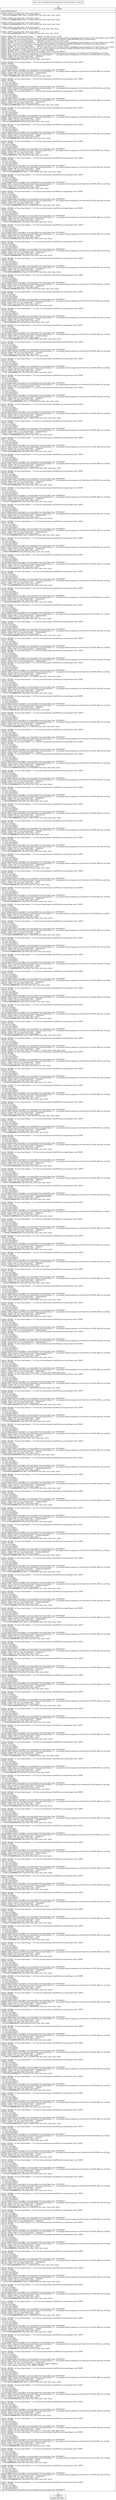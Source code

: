 digraph "CFG forcom.google.android.exoplayer2.util.ColorParser.\<clinit\>()V" {
Node_0 [shape=record,label="{0\:\ 0x0000|MTH_ENTER_BLOCK\l|0x0000: CONST  (r7 I:?[int, float, short, byte, char]) = \l  (\-8943463(0xffffffffff778899, float:\-3.2902857E38) ?[int, float, short, byte, char])\l \l0x0003: CONST  (r6 I:?[int, float, short, byte, char]) = \l  (\-9404272(0xffffffffff708090, float:\-3.1968225E38) ?[int, float, short, byte, char])\l \l0x0006: CONST  (r5 I:?[int, float, short, byte, char]) = \l  (\-9868951(0xffffffffff696969, float:\-3.1025744E38) ?[int, float, short, byte, char])\l \l0x0009: CONST  (r4 I:?[int, float, short, byte, char]) = \l  (\-13676721(0xffffffffff2f4f4f, float:\-2.330267E38) ?[int, float, short, byte, char])\l \l0x000c: CONST  (r3 I:?[int, float, short, byte, char]) = \l  (\-16711681(0xffffffffff00ffff, float:\-1.714704E38) ?[int, float, short, byte, char])\l \l0x000f: CONST_STR  (r0 I:java.lang.String) =  \"^rgb((d\{1,3\}),(d\{1,3\}),(d\{1,3\}))$\" \l0x0011: INVOKE  (r0 I:java.util.regex.Pattern) = (r0 I:java.lang.String) java.util.regex.Pattern.compile(java.lang.String):java.util.regex.Pattern type: STATIC \l0x0015: SPUT  (r0 I:java.util.regex.Pattern) com.google.android.exoplayer2.util.ColorParser.RGB_PATTERN java.util.regex.Pattern \l0x0017: CONST_STR  (r0 I:java.lang.String) =  \"^rgba((d\{1,3\}),(d\{1,3\}),(d\{1,3\}),(d\{1,3\}))$\" \l0x0019: INVOKE  (r0 I:java.util.regex.Pattern) = (r0 I:java.lang.String) java.util.regex.Pattern.compile(java.lang.String):java.util.regex.Pattern type: STATIC \l0x001d: SPUT  (r0 I:java.util.regex.Pattern) com.google.android.exoplayer2.util.ColorParser.RGBA_PATTERN_INT_ALPHA java.util.regex.Pattern \l0x001f: CONST_STR  (r0 I:java.lang.String) =  \"^rgba((d\{1,3\}),(d\{1,3\}),(d\{1,3\}),(d*.?d*?))$\" \l0x0021: INVOKE  (r0 I:java.util.regex.Pattern) = (r0 I:java.lang.String) java.util.regex.Pattern.compile(java.lang.String):java.util.regex.Pattern type: STATIC \l0x0025: SPUT  (r0 I:java.util.regex.Pattern) com.google.android.exoplayer2.util.ColorParser.RGBA_PATTERN_FLOAT_ALPHA java.util.regex.Pattern \l0x0027: NEW_INSTANCE  (r0 I:java.util.HashMap) =  java.util.HashMap \l0x0029: INVOKE  (r0 I:java.util.HashMap) java.util.HashMap.\<init\>():void type: DIRECT \l0x002c: SPUT  (r0 I:java.util.Map\<java.lang.String, java.lang.Integer\>) com.google.android.exoplayer2.util.ColorParser.COLOR_MAP java.util.Map \l0x002e: SGET  (r0 I:java.util.Map\<java.lang.String, java.lang.Integer\>) =  com.google.android.exoplayer2.util.ColorParser.COLOR_MAP java.util.Map \l0x0030: CONST_STR  (r1 I:java.lang.String) =  \"aliceblue\" \l0x0032: CONST  (r2 I:?[int, float, short, byte, char]) = \l  (\-984833(0xfffffffffff0f8ff, float:NaN) ?[int, float, short, byte, char])\l \l0x0035: INVOKE  (r2 I:java.lang.Integer) = (r2 I:int) java.lang.Integer.valueOf(int):java.lang.Integer type: STATIC \l0x0039: INVOKE  \l  (r0 I:java.util.Map)\l  (r1 I:java.lang.Object)\l  (r2 I:java.lang.Object)\l java.util.Map.put(java.lang.Object, java.lang.Object):java.lang.Object type: INTERFACE \l0x003c: SGET  (r0 I:java.util.Map\<java.lang.String, java.lang.Integer\>) =  com.google.android.exoplayer2.util.ColorParser.COLOR_MAP java.util.Map \l0x003e: CONST_STR  (r1 I:java.lang.String) =  \"antiquewhite\" \l0x0040: CONST  (r2 I:?[int, float, short, byte, char]) = \l  (\-332841(0xfffffffffffaebd7, float:NaN) ?[int, float, short, byte, char])\l \l0x0043: INVOKE  (r2 I:java.lang.Integer) = (r2 I:int) java.lang.Integer.valueOf(int):java.lang.Integer type: STATIC \l0x0047: INVOKE  \l  (r0 I:java.util.Map)\l  (r1 I:java.lang.Object)\l  (r2 I:java.lang.Object)\l java.util.Map.put(java.lang.Object, java.lang.Object):java.lang.Object type: INTERFACE \l0x004a: SGET  (r0 I:java.util.Map\<java.lang.String, java.lang.Integer\>) =  com.google.android.exoplayer2.util.ColorParser.COLOR_MAP java.util.Map \l0x004c: CONST_STR  (r1 I:java.lang.String) =  \"aqua\" \l0x004e: INVOKE  (r2 I:java.lang.Integer) = (r3 I:int) java.lang.Integer.valueOf(int):java.lang.Integer type: STATIC \l0x0052: INVOKE  \l  (r0 I:java.util.Map)\l  (r1 I:java.lang.Object)\l  (r2 I:java.lang.Object)\l java.util.Map.put(java.lang.Object, java.lang.Object):java.lang.Object type: INTERFACE \l0x0055: SGET  (r0 I:java.util.Map\<java.lang.String, java.lang.Integer\>) =  com.google.android.exoplayer2.util.ColorParser.COLOR_MAP java.util.Map \l0x0057: CONST_STR  (r1 I:java.lang.String) =  \"aquamarine\" \l0x0059: CONST  (r2 I:?[int, float, short, byte, char]) = \l  (\-8388652(0xffffffffff7fffd4, float:\-3.4028147E38) ?[int, float, short, byte, char])\l \l0x005c: INVOKE  (r2 I:java.lang.Integer) = (r2 I:int) java.lang.Integer.valueOf(int):java.lang.Integer type: STATIC \l0x0060: INVOKE  \l  (r0 I:java.util.Map)\l  (r1 I:java.lang.Object)\l  (r2 I:java.lang.Object)\l java.util.Map.put(java.lang.Object, java.lang.Object):java.lang.Object type: INTERFACE \l0x0063: SGET  (r0 I:java.util.Map\<java.lang.String, java.lang.Integer\>) =  com.google.android.exoplayer2.util.ColorParser.COLOR_MAP java.util.Map \l0x0065: CONST_STR  (r1 I:java.lang.String) =  \"azure\" \l0x0067: CONST  (r2 I:?[int, float, short, byte, char]) = \l  (\-983041(0xfffffffffff0ffff, float:NaN) ?[int, float, short, byte, char])\l \l0x006a: INVOKE  (r2 I:java.lang.Integer) = (r2 I:int) java.lang.Integer.valueOf(int):java.lang.Integer type: STATIC \l0x006e: INVOKE  \l  (r0 I:java.util.Map)\l  (r1 I:java.lang.Object)\l  (r2 I:java.lang.Object)\l java.util.Map.put(java.lang.Object, java.lang.Object):java.lang.Object type: INTERFACE \l0x0071: SGET  (r0 I:java.util.Map\<java.lang.String, java.lang.Integer\>) =  com.google.android.exoplayer2.util.ColorParser.COLOR_MAP java.util.Map \l0x0073: CONST_STR  (r1 I:java.lang.String) =  \"beige\" \l0x0075: CONST  (r2 I:?[int, float, short, byte, char]) = \l  (\-657956(0xfffffffffff5f5dc, float:NaN) ?[int, float, short, byte, char])\l \l0x0078: INVOKE  (r2 I:java.lang.Integer) = (r2 I:int) java.lang.Integer.valueOf(int):java.lang.Integer type: STATIC \l0x007c: INVOKE  \l  (r0 I:java.util.Map)\l  (r1 I:java.lang.Object)\l  (r2 I:java.lang.Object)\l java.util.Map.put(java.lang.Object, java.lang.Object):java.lang.Object type: INTERFACE \l0x007f: SGET  (r0 I:java.util.Map\<java.lang.String, java.lang.Integer\>) =  com.google.android.exoplayer2.util.ColorParser.COLOR_MAP java.util.Map \l0x0081: CONST_STR  (r1 I:java.lang.String) =  \"bisque\" \l0x0083: CONST  (r2 I:?[int, float, short, byte, char]) = \l  (\-6972(0xffffffffffffe4c4, float:NaN) ?[int, float, short, byte, char])\l \l0x0085: INVOKE  (r2 I:java.lang.Integer) = (r2 I:int) java.lang.Integer.valueOf(int):java.lang.Integer type: STATIC \l0x0089: INVOKE  \l  (r0 I:java.util.Map)\l  (r1 I:java.lang.Object)\l  (r2 I:java.lang.Object)\l java.util.Map.put(java.lang.Object, java.lang.Object):java.lang.Object type: INTERFACE \l0x008c: SGET  (r0 I:java.util.Map\<java.lang.String, java.lang.Integer\>) =  com.google.android.exoplayer2.util.ColorParser.COLOR_MAP java.util.Map \l0x008e: CONST_STR  (r1 I:java.lang.String) =  \"black\" \l0x0090: CONST  (r2 I:?[int, float, short, byte, char]) = \l  (\-16777216(0xffffffffff000000, float:\-1.7014118E38) ?[int, float, short, byte, char])\l \l0x0092: INVOKE  (r2 I:java.lang.Integer) = (r2 I:int) java.lang.Integer.valueOf(int):java.lang.Integer type: STATIC \l0x0096: INVOKE  \l  (r0 I:java.util.Map)\l  (r1 I:java.lang.Object)\l  (r2 I:java.lang.Object)\l java.util.Map.put(java.lang.Object, java.lang.Object):java.lang.Object type: INTERFACE \l0x0099: SGET  (r0 I:java.util.Map\<java.lang.String, java.lang.Integer\>) =  com.google.android.exoplayer2.util.ColorParser.COLOR_MAP java.util.Map \l0x009b: CONST_STR  (r1 I:java.lang.String) =  \"blanchedalmond\" \l0x009d: CONST  (r2 I:?[int, float, short, byte, char]) = \l  (\-5171(0xffffffffffffebcd, float:NaN) ?[int, float, short, byte, char])\l \l0x009f: INVOKE  (r2 I:java.lang.Integer) = (r2 I:int) java.lang.Integer.valueOf(int):java.lang.Integer type: STATIC \l0x00a3: INVOKE  \l  (r0 I:java.util.Map)\l  (r1 I:java.lang.Object)\l  (r2 I:java.lang.Object)\l java.util.Map.put(java.lang.Object, java.lang.Object):java.lang.Object type: INTERFACE \l0x00a6: SGET  (r0 I:java.util.Map\<java.lang.String, java.lang.Integer\>) =  com.google.android.exoplayer2.util.ColorParser.COLOR_MAP java.util.Map \l0x00a8: CONST_STR  (r1 I:java.lang.String) =  \"blue\" \l0x00aa: CONST  (r2 I:?[int, float, short, byte, char]) = \l  (\-16776961(0xffffffffff0000ff, float:\-1.7014636E38) ?[int, float, short, byte, char])\l \l0x00ad: INVOKE  (r2 I:java.lang.Integer) = (r2 I:int) java.lang.Integer.valueOf(int):java.lang.Integer type: STATIC \l0x00b1: INVOKE  \l  (r0 I:java.util.Map)\l  (r1 I:java.lang.Object)\l  (r2 I:java.lang.Object)\l java.util.Map.put(java.lang.Object, java.lang.Object):java.lang.Object type: INTERFACE \l0x00b4: SGET  (r0 I:java.util.Map\<java.lang.String, java.lang.Integer\>) =  com.google.android.exoplayer2.util.ColorParser.COLOR_MAP java.util.Map \l0x00b6: CONST_STR  (r1 I:java.lang.String) =  \"blueviolet\" \l0x00b8: CONST  (r2 I:?[int, float, short, byte, char]) = \l  (\-7722014(0xffffffffff8a2be2, float:NaN) ?[int, float, short, byte, char])\l \l0x00bb: INVOKE  (r2 I:java.lang.Integer) = (r2 I:int) java.lang.Integer.valueOf(int):java.lang.Integer type: STATIC \l0x00bf: INVOKE  \l  (r0 I:java.util.Map)\l  (r1 I:java.lang.Object)\l  (r2 I:java.lang.Object)\l java.util.Map.put(java.lang.Object, java.lang.Object):java.lang.Object type: INTERFACE \l0x00c2: SGET  (r0 I:java.util.Map\<java.lang.String, java.lang.Integer\>) =  com.google.android.exoplayer2.util.ColorParser.COLOR_MAP java.util.Map \l0x00c4: CONST_STR  (r1 I:java.lang.String) =  \"brown\" \l0x00c6: CONST  (r2 I:?[int, float, short, byte, char]) = \l  (\-5952982(0xffffffffffa52a2a, float:NaN) ?[int, float, short, byte, char])\l \l0x00c9: INVOKE  (r2 I:java.lang.Integer) = (r2 I:int) java.lang.Integer.valueOf(int):java.lang.Integer type: STATIC \l0x00cd: INVOKE  \l  (r0 I:java.util.Map)\l  (r1 I:java.lang.Object)\l  (r2 I:java.lang.Object)\l java.util.Map.put(java.lang.Object, java.lang.Object):java.lang.Object type: INTERFACE \l0x00d0: SGET  (r0 I:java.util.Map\<java.lang.String, java.lang.Integer\>) =  com.google.android.exoplayer2.util.ColorParser.COLOR_MAP java.util.Map \l0x00d2: CONST_STR  (r1 I:java.lang.String) =  \"burlywood\" \l0x00d4: CONST  (r2 I:?[int, float, short, byte, char]) = \l  (\-2180985(0xffffffffffdeb887, float:NaN) ?[int, float, short, byte, char])\l \l0x00d7: INVOKE  (r2 I:java.lang.Integer) = (r2 I:int) java.lang.Integer.valueOf(int):java.lang.Integer type: STATIC \l0x00db: INVOKE  \l  (r0 I:java.util.Map)\l  (r1 I:java.lang.Object)\l  (r2 I:java.lang.Object)\l java.util.Map.put(java.lang.Object, java.lang.Object):java.lang.Object type: INTERFACE \l0x00de: SGET  (r0 I:java.util.Map\<java.lang.String, java.lang.Integer\>) =  com.google.android.exoplayer2.util.ColorParser.COLOR_MAP java.util.Map \l0x00e0: CONST_STR  (r1 I:java.lang.String) =  \"cadetblue\" \l0x00e2: CONST  (r2 I:?[int, float, short, byte, char]) = \l  (\-10510688(0xffffffffff5f9ea0, float:\-2.9724147E38) ?[int, float, short, byte, char])\l \l0x00e5: INVOKE  (r2 I:java.lang.Integer) = (r2 I:int) java.lang.Integer.valueOf(int):java.lang.Integer type: STATIC \l0x00e9: INVOKE  \l  (r0 I:java.util.Map)\l  (r1 I:java.lang.Object)\l  (r2 I:java.lang.Object)\l java.util.Map.put(java.lang.Object, java.lang.Object):java.lang.Object type: INTERFACE \l0x00ec: SGET  (r0 I:java.util.Map\<java.lang.String, java.lang.Integer\>) =  com.google.android.exoplayer2.util.ColorParser.COLOR_MAP java.util.Map \l0x00ee: CONST_STR  (r1 I:java.lang.String) =  \"chartreuse\" \l0x00f0: CONST  (r2 I:?[int, float, short, byte, char]) = \l  (\-8388864(0xffffffffff7fff00, float:\-3.4027717E38) ?[int, float, short, byte, char])\l \l0x00f3: INVOKE  (r2 I:java.lang.Integer) = (r2 I:int) java.lang.Integer.valueOf(int):java.lang.Integer type: STATIC \l0x00f7: INVOKE  \l  (r0 I:java.util.Map)\l  (r1 I:java.lang.Object)\l  (r2 I:java.lang.Object)\l java.util.Map.put(java.lang.Object, java.lang.Object):java.lang.Object type: INTERFACE \l0x00fa: SGET  (r0 I:java.util.Map\<java.lang.String, java.lang.Integer\>) =  com.google.android.exoplayer2.util.ColorParser.COLOR_MAP java.util.Map \l0x00fc: CONST_STR  (r1 I:java.lang.String) =  \"chocolate\" \l0x00fe: CONST  (r2 I:?[int, float, short, byte, char]) = \l  (\-2987746(0xffffffffffd2691e, float:NaN) ?[int, float, short, byte, char])\l \l0x0101: INVOKE  (r2 I:java.lang.Integer) = (r2 I:int) java.lang.Integer.valueOf(int):java.lang.Integer type: STATIC \l0x0105: INVOKE  \l  (r0 I:java.util.Map)\l  (r1 I:java.lang.Object)\l  (r2 I:java.lang.Object)\l java.util.Map.put(java.lang.Object, java.lang.Object):java.lang.Object type: INTERFACE \l0x0108: SGET  (r0 I:java.util.Map\<java.lang.String, java.lang.Integer\>) =  com.google.android.exoplayer2.util.ColorParser.COLOR_MAP java.util.Map \l0x010a: CONST_STR  (r1 I:java.lang.String) =  \"coral\" \l0x010c: CONST  (r2 I:?[int, float, short, byte, char]) = \l  (\-32944(0xffffffffffff7f50, float:NaN) ?[int, float, short, byte, char])\l \l0x010f: INVOKE  (r2 I:java.lang.Integer) = (r2 I:int) java.lang.Integer.valueOf(int):java.lang.Integer type: STATIC \l0x0113: INVOKE  \l  (r0 I:java.util.Map)\l  (r1 I:java.lang.Object)\l  (r2 I:java.lang.Object)\l java.util.Map.put(java.lang.Object, java.lang.Object):java.lang.Object type: INTERFACE \l0x0116: SGET  (r0 I:java.util.Map\<java.lang.String, java.lang.Integer\>) =  com.google.android.exoplayer2.util.ColorParser.COLOR_MAP java.util.Map \l0x0118: CONST_STR  (r1 I:java.lang.String) =  \"cornflowerblue\" \l0x011a: CONST  (r2 I:?[int, float, short, byte, char]) = \l  (\-10185235(0xffffffffff6495ed, float:\-3.0384244E38) ?[int, float, short, byte, char])\l \l0x011d: INVOKE  (r2 I:java.lang.Integer) = (r2 I:int) java.lang.Integer.valueOf(int):java.lang.Integer type: STATIC \l0x0121: INVOKE  \l  (r0 I:java.util.Map)\l  (r1 I:java.lang.Object)\l  (r2 I:java.lang.Object)\l java.util.Map.put(java.lang.Object, java.lang.Object):java.lang.Object type: INTERFACE \l0x0124: SGET  (r0 I:java.util.Map\<java.lang.String, java.lang.Integer\>) =  com.google.android.exoplayer2.util.ColorParser.COLOR_MAP java.util.Map \l0x0126: CONST_STR  (r1 I:java.lang.String) =  \"cornsilk\" \l0x0128: CONST  (r2 I:?[int, float, short, byte, char]) = \l  (\-1828(0xfffffffffffff8dc, float:NaN) ?[int, float, short, byte, char])\l \l0x012a: INVOKE  (r2 I:java.lang.Integer) = (r2 I:int) java.lang.Integer.valueOf(int):java.lang.Integer type: STATIC \l0x012e: INVOKE  \l  (r0 I:java.util.Map)\l  (r1 I:java.lang.Object)\l  (r2 I:java.lang.Object)\l java.util.Map.put(java.lang.Object, java.lang.Object):java.lang.Object type: INTERFACE \l0x0131: SGET  (r0 I:java.util.Map\<java.lang.String, java.lang.Integer\>) =  com.google.android.exoplayer2.util.ColorParser.COLOR_MAP java.util.Map \l0x0133: CONST_STR  (r1 I:java.lang.String) =  \"crimson\" \l0x0135: CONST  (r2 I:?[int, float, short, byte, char]) = \l  (\-2354116(0xffffffffffdc143c, float:NaN) ?[int, float, short, byte, char])\l \l0x0138: INVOKE  (r2 I:java.lang.Integer) = (r2 I:int) java.lang.Integer.valueOf(int):java.lang.Integer type: STATIC \l0x013c: INVOKE  \l  (r0 I:java.util.Map)\l  (r1 I:java.lang.Object)\l  (r2 I:java.lang.Object)\l java.util.Map.put(java.lang.Object, java.lang.Object):java.lang.Object type: INTERFACE \l0x013f: SGET  (r0 I:java.util.Map\<java.lang.String, java.lang.Integer\>) =  com.google.android.exoplayer2.util.ColorParser.COLOR_MAP java.util.Map \l0x0141: CONST_STR  (r1 I:java.lang.String) =  \"cyan\" \l0x0143: INVOKE  (r2 I:java.lang.Integer) = (r3 I:int) java.lang.Integer.valueOf(int):java.lang.Integer type: STATIC \l0x0147: INVOKE  \l  (r0 I:java.util.Map)\l  (r1 I:java.lang.Object)\l  (r2 I:java.lang.Object)\l java.util.Map.put(java.lang.Object, java.lang.Object):java.lang.Object type: INTERFACE \l0x014a: SGET  (r0 I:java.util.Map\<java.lang.String, java.lang.Integer\>) =  com.google.android.exoplayer2.util.ColorParser.COLOR_MAP java.util.Map \l0x014c: CONST_STR  (r1 I:java.lang.String) =  \"darkblue\" \l0x014e: CONST  (r2 I:?[int, float, short, byte, char]) = \l  (\-16777077(0xffffffffff00008b, float:\-1.70144E38) ?[int, float, short, byte, char])\l \l0x0151: INVOKE  (r2 I:java.lang.Integer) = (r2 I:int) java.lang.Integer.valueOf(int):java.lang.Integer type: STATIC \l0x0155: INVOKE  \l  (r0 I:java.util.Map)\l  (r1 I:java.lang.Object)\l  (r2 I:java.lang.Object)\l java.util.Map.put(java.lang.Object, java.lang.Object):java.lang.Object type: INTERFACE \l0x0158: SGET  (r0 I:java.util.Map\<java.lang.String, java.lang.Integer\>) =  com.google.android.exoplayer2.util.ColorParser.COLOR_MAP java.util.Map \l0x015a: CONST_STR  (r1 I:java.lang.String) =  \"darkcyan\" \l0x015c: CONST  (r2 I:?[int, float, short, byte, char]) = \l  (\-16741493(0xffffffffff008b8b, float:\-1.7086573E38) ?[int, float, short, byte, char])\l \l0x015f: INVOKE  (r2 I:java.lang.Integer) = (r2 I:int) java.lang.Integer.valueOf(int):java.lang.Integer type: STATIC \l0x0163: INVOKE  \l  (r0 I:java.util.Map)\l  (r1 I:java.lang.Object)\l  (r2 I:java.lang.Object)\l java.util.Map.put(java.lang.Object, java.lang.Object):java.lang.Object type: INTERFACE \l0x0166: SGET  (r0 I:java.util.Map\<java.lang.String, java.lang.Integer\>) =  com.google.android.exoplayer2.util.ColorParser.COLOR_MAP java.util.Map \l0x0168: CONST_STR  (r1 I:java.lang.String) =  \"darkgoldenrod\" \l0x016a: CONST  (r2 I:?[int, float, short, byte, char]) = \l  (\-4684277(0xffffffffffb8860b, float:NaN) ?[int, float, short, byte, char])\l \l0x016d: INVOKE  (r2 I:java.lang.Integer) = (r2 I:int) java.lang.Integer.valueOf(int):java.lang.Integer type: STATIC \l0x0171: INVOKE  \l  (r0 I:java.util.Map)\l  (r1 I:java.lang.Object)\l  (r2 I:java.lang.Object)\l java.util.Map.put(java.lang.Object, java.lang.Object):java.lang.Object type: INTERFACE \l0x0174: SGET  (r0 I:java.util.Map\<java.lang.String, java.lang.Integer\>) =  com.google.android.exoplayer2.util.ColorParser.COLOR_MAP java.util.Map \l0x0176: CONST_STR  (r1 I:java.lang.String) =  \"darkgray\" \l0x0178: CONST  (r2 I:?[int, float, short, byte, char]) = \l  (\-5658199(0xffffffffffa9a9a9, float:NaN) ?[int, float, short, byte, char])\l \l0x017b: INVOKE  (r2 I:java.lang.Integer) = (r2 I:int) java.lang.Integer.valueOf(int):java.lang.Integer type: STATIC \l0x017f: INVOKE  \l  (r0 I:java.util.Map)\l  (r1 I:java.lang.Object)\l  (r2 I:java.lang.Object)\l java.util.Map.put(java.lang.Object, java.lang.Object):java.lang.Object type: INTERFACE \l0x0182: SGET  (r0 I:java.util.Map\<java.lang.String, java.lang.Integer\>) =  com.google.android.exoplayer2.util.ColorParser.COLOR_MAP java.util.Map \l0x0184: CONST_STR  (r1 I:java.lang.String) =  \"darkgreen\" \l0x0186: CONST  (r2 I:?[int, float, short, byte, char]) = \l  (\-16751616(0xffffffffff006400, float:\-1.7066041E38) ?[int, float, short, byte, char])\l \l0x0189: INVOKE  (r2 I:java.lang.Integer) = (r2 I:int) java.lang.Integer.valueOf(int):java.lang.Integer type: STATIC \l0x018d: INVOKE  \l  (r0 I:java.util.Map)\l  (r1 I:java.lang.Object)\l  (r2 I:java.lang.Object)\l java.util.Map.put(java.lang.Object, java.lang.Object):java.lang.Object type: INTERFACE \l0x0190: SGET  (r0 I:java.util.Map\<java.lang.String, java.lang.Integer\>) =  com.google.android.exoplayer2.util.ColorParser.COLOR_MAP java.util.Map \l0x0192: CONST_STR  (r1 I:java.lang.String) =  \"darkgrey\" \l0x0194: CONST  (r2 I:?[int, float, short, byte, char]) = \l  (\-5658199(0xffffffffffa9a9a9, float:NaN) ?[int, float, short, byte, char])\l \l0x0197: INVOKE  (r2 I:java.lang.Integer) = (r2 I:int) java.lang.Integer.valueOf(int):java.lang.Integer type: STATIC \l0x019b: INVOKE  \l  (r0 I:java.util.Map)\l  (r1 I:java.lang.Object)\l  (r2 I:java.lang.Object)\l java.util.Map.put(java.lang.Object, java.lang.Object):java.lang.Object type: INTERFACE \l0x019e: SGET  (r0 I:java.util.Map\<java.lang.String, java.lang.Integer\>) =  com.google.android.exoplayer2.util.ColorParser.COLOR_MAP java.util.Map \l0x01a0: CONST_STR  (r1 I:java.lang.String) =  \"darkkhaki\" \l0x01a2: CONST  (r2 I:?[int, float, short, byte, char]) = \l  (\-4343957(0xffffffffffbdb76b, float:NaN) ?[int, float, short, byte, char])\l \l0x01a5: INVOKE  (r2 I:java.lang.Integer) = (r2 I:int) java.lang.Integer.valueOf(int):java.lang.Integer type: STATIC \l0x01a9: INVOKE  \l  (r0 I:java.util.Map)\l  (r1 I:java.lang.Object)\l  (r2 I:java.lang.Object)\l java.util.Map.put(java.lang.Object, java.lang.Object):java.lang.Object type: INTERFACE \l0x01ac: SGET  (r0 I:java.util.Map\<java.lang.String, java.lang.Integer\>) =  com.google.android.exoplayer2.util.ColorParser.COLOR_MAP java.util.Map \l0x01ae: CONST_STR  (r1 I:java.lang.String) =  \"darkmagenta\" \l0x01b0: CONST  (r2 I:?[int, float, short, byte, char]) = \l  (\-7667573(0xffffffffff8b008b, float:NaN) ?[int, float, short, byte, char])\l \l0x01b3: INVOKE  (r2 I:java.lang.Integer) = (r2 I:int) java.lang.Integer.valueOf(int):java.lang.Integer type: STATIC \l0x01b7: INVOKE  \l  (r0 I:java.util.Map)\l  (r1 I:java.lang.Object)\l  (r2 I:java.lang.Object)\l java.util.Map.put(java.lang.Object, java.lang.Object):java.lang.Object type: INTERFACE \l0x01ba: SGET  (r0 I:java.util.Map\<java.lang.String, java.lang.Integer\>) =  com.google.android.exoplayer2.util.ColorParser.COLOR_MAP java.util.Map \l0x01bc: CONST_STR  (r1 I:java.lang.String) =  \"darkolivegreen\" \l0x01be: CONST  (r2 I:?[int, float, short, byte, char]) = \l  (\-11179217(0xffffffffff556b2f, float:\-2.836821E38) ?[int, float, short, byte, char])\l \l0x01c1: INVOKE  (r2 I:java.lang.Integer) = (r2 I:int) java.lang.Integer.valueOf(int):java.lang.Integer type: STATIC \l0x01c5: INVOKE  \l  (r0 I:java.util.Map)\l  (r1 I:java.lang.Object)\l  (r2 I:java.lang.Object)\l java.util.Map.put(java.lang.Object, java.lang.Object):java.lang.Object type: INTERFACE \l0x01c8: SGET  (r0 I:java.util.Map\<java.lang.String, java.lang.Integer\>) =  com.google.android.exoplayer2.util.ColorParser.COLOR_MAP java.util.Map \l0x01ca: CONST_STR  (r1 I:java.lang.String) =  \"darkorange\" \l0x01cc: CONST  (r2 I:?[int, float, short, byte, char]) = \l  (\-29696(0xffffffffffff8c00, float:NaN) ?[int, float, short, byte, char])\l \l0x01ce: INVOKE  (r2 I:java.lang.Integer) = (r2 I:int) java.lang.Integer.valueOf(int):java.lang.Integer type: STATIC \l0x01d2: INVOKE  \l  (r0 I:java.util.Map)\l  (r1 I:java.lang.Object)\l  (r2 I:java.lang.Object)\l java.util.Map.put(java.lang.Object, java.lang.Object):java.lang.Object type: INTERFACE \l0x01d5: SGET  (r0 I:java.util.Map\<java.lang.String, java.lang.Integer\>) =  com.google.android.exoplayer2.util.ColorParser.COLOR_MAP java.util.Map \l0x01d7: CONST_STR  (r1 I:java.lang.String) =  \"darkorchid\" \l0x01d9: CONST  (r2 I:?[int, float, short, byte, char]) = \l  (\-6737204(0xffffffffff9932cc, float:NaN) ?[int, float, short, byte, char])\l \l0x01dc: INVOKE  (r2 I:java.lang.Integer) = (r2 I:int) java.lang.Integer.valueOf(int):java.lang.Integer type: STATIC \l0x01e0: INVOKE  \l  (r0 I:java.util.Map)\l  (r1 I:java.lang.Object)\l  (r2 I:java.lang.Object)\l java.util.Map.put(java.lang.Object, java.lang.Object):java.lang.Object type: INTERFACE \l0x01e3: SGET  (r0 I:java.util.Map\<java.lang.String, java.lang.Integer\>) =  com.google.android.exoplayer2.util.ColorParser.COLOR_MAP java.util.Map \l0x01e5: CONST_STR  (r1 I:java.lang.String) =  \"darkred\" \l0x01e7: CONST  (r2 I:?[int, float, short, byte, char]) = \l  (\-7667712(0xffffffffff8b0000, float:NaN) ?[int, float, short, byte, char])\l \l0x01e9: INVOKE  (r2 I:java.lang.Integer) = (r2 I:int) java.lang.Integer.valueOf(int):java.lang.Integer type: STATIC \l0x01ed: INVOKE  \l  (r0 I:java.util.Map)\l  (r1 I:java.lang.Object)\l  (r2 I:java.lang.Object)\l java.util.Map.put(java.lang.Object, java.lang.Object):java.lang.Object type: INTERFACE \l0x01f0: SGET  (r0 I:java.util.Map\<java.lang.String, java.lang.Integer\>) =  com.google.android.exoplayer2.util.ColorParser.COLOR_MAP java.util.Map \l0x01f2: CONST_STR  (r1 I:java.lang.String) =  \"darksalmon\" \l0x01f4: CONST  (r2 I:?[int, float, short, byte, char]) = \l  (\-1468806(0xffffffffffe9967a, float:NaN) ?[int, float, short, byte, char])\l \l0x01f7: INVOKE  (r2 I:java.lang.Integer) = (r2 I:int) java.lang.Integer.valueOf(int):java.lang.Integer type: STATIC \l0x01fb: INVOKE  \l  (r0 I:java.util.Map)\l  (r1 I:java.lang.Object)\l  (r2 I:java.lang.Object)\l java.util.Map.put(java.lang.Object, java.lang.Object):java.lang.Object type: INTERFACE \l0x01fe: SGET  (r0 I:java.util.Map\<java.lang.String, java.lang.Integer\>) =  com.google.android.exoplayer2.util.ColorParser.COLOR_MAP java.util.Map \l0x0200: CONST_STR  (r1 I:java.lang.String) =  \"darkseagreen\" \l0x0202: CONST  (r2 I:?[int, float, short, byte, char]) = \l  (\-7357297(0xffffffffff8fbc8f, float:NaN) ?[int, float, short, byte, char])\l \l0x0205: INVOKE  (r2 I:java.lang.Integer) = (r2 I:int) java.lang.Integer.valueOf(int):java.lang.Integer type: STATIC \l0x0209: INVOKE  \l  (r0 I:java.util.Map)\l  (r1 I:java.lang.Object)\l  (r2 I:java.lang.Object)\l java.util.Map.put(java.lang.Object, java.lang.Object):java.lang.Object type: INTERFACE \l0x020c: SGET  (r0 I:java.util.Map\<java.lang.String, java.lang.Integer\>) =  com.google.android.exoplayer2.util.ColorParser.COLOR_MAP java.util.Map \l0x020e: CONST_STR  (r1 I:java.lang.String) =  \"darkslateblue\" \l0x0210: CONST  (r2 I:?[int, float, short, byte, char]) = \l  (\-12042869(0xffffffffff483d8b, float:\-2.6616515E38) ?[int, float, short, byte, char])\l \l0x0213: INVOKE  (r2 I:java.lang.Integer) = (r2 I:int) java.lang.Integer.valueOf(int):java.lang.Integer type: STATIC \l0x0217: INVOKE  \l  (r0 I:java.util.Map)\l  (r1 I:java.lang.Object)\l  (r2 I:java.lang.Object)\l java.util.Map.put(java.lang.Object, java.lang.Object):java.lang.Object type: INTERFACE \l0x021a: SGET  (r0 I:java.util.Map\<java.lang.String, java.lang.Integer\>) =  com.google.android.exoplayer2.util.ColorParser.COLOR_MAP java.util.Map \l0x021c: CONST_STR  (r1 I:java.lang.String) =  \"darkslategray\" \l0x021e: INVOKE  (r2 I:java.lang.Integer) = (r4 I:int) java.lang.Integer.valueOf(int):java.lang.Integer type: STATIC \l0x0222: INVOKE  \l  (r0 I:java.util.Map)\l  (r1 I:java.lang.Object)\l  (r2 I:java.lang.Object)\l java.util.Map.put(java.lang.Object, java.lang.Object):java.lang.Object type: INTERFACE \l0x0225: SGET  (r0 I:java.util.Map\<java.lang.String, java.lang.Integer\>) =  com.google.android.exoplayer2.util.ColorParser.COLOR_MAP java.util.Map \l0x0227: CONST_STR  (r1 I:java.lang.String) =  \"darkslategrey\" \l0x0229: INVOKE  (r2 I:java.lang.Integer) = (r4 I:int) java.lang.Integer.valueOf(int):java.lang.Integer type: STATIC \l0x022d: INVOKE  \l  (r0 I:java.util.Map)\l  (r1 I:java.lang.Object)\l  (r2 I:java.lang.Object)\l java.util.Map.put(java.lang.Object, java.lang.Object):java.lang.Object type: INTERFACE \l0x0230: SGET  (r0 I:java.util.Map\<java.lang.String, java.lang.Integer\>) =  com.google.android.exoplayer2.util.ColorParser.COLOR_MAP java.util.Map \l0x0232: CONST_STR  (r1 I:java.lang.String) =  \"darkturquoise\" \l0x0234: CONST  (r2 I:?[int, float, short, byte, char]) = \l  (\-16724271(0xffffffffff00ced1, float:\-1.7121504E38) ?[int, float, short, byte, char])\l \l0x0237: INVOKE  (r2 I:java.lang.Integer) = (r2 I:int) java.lang.Integer.valueOf(int):java.lang.Integer type: STATIC \l0x023b: INVOKE  \l  (r0 I:java.util.Map)\l  (r1 I:java.lang.Object)\l  (r2 I:java.lang.Object)\l java.util.Map.put(java.lang.Object, java.lang.Object):java.lang.Object type: INTERFACE \l0x023e: SGET  (r0 I:java.util.Map\<java.lang.String, java.lang.Integer\>) =  com.google.android.exoplayer2.util.ColorParser.COLOR_MAP java.util.Map \l0x0240: CONST_STR  (r1 I:java.lang.String) =  \"darkviolet\" \l0x0242: CONST  (r2 I:?[int, float, short, byte, char]) = \l  (\-7077677(0xffffffffff9400d3, float:NaN) ?[int, float, short, byte, char])\l \l0x0245: INVOKE  (r2 I:java.lang.Integer) = (r2 I:int) java.lang.Integer.valueOf(int):java.lang.Integer type: STATIC \l0x0249: INVOKE  \l  (r0 I:java.util.Map)\l  (r1 I:java.lang.Object)\l  (r2 I:java.lang.Object)\l java.util.Map.put(java.lang.Object, java.lang.Object):java.lang.Object type: INTERFACE \l0x024c: SGET  (r0 I:java.util.Map\<java.lang.String, java.lang.Integer\>) =  com.google.android.exoplayer2.util.ColorParser.COLOR_MAP java.util.Map \l0x024e: CONST_STR  (r1 I:java.lang.String) =  \"deeppink\" \l0x0250: CONST  (r2 I:?[int, float, short, byte, char]) = \l  (\-60269(0xffffffffffff1493, float:NaN) ?[int, float, short, byte, char])\l \l0x0253: INVOKE  (r2 I:java.lang.Integer) = (r2 I:int) java.lang.Integer.valueOf(int):java.lang.Integer type: STATIC \l0x0257: INVOKE  \l  (r0 I:java.util.Map)\l  (r1 I:java.lang.Object)\l  (r2 I:java.lang.Object)\l java.util.Map.put(java.lang.Object, java.lang.Object):java.lang.Object type: INTERFACE \l0x025a: SGET  (r0 I:java.util.Map\<java.lang.String, java.lang.Integer\>) =  com.google.android.exoplayer2.util.ColorParser.COLOR_MAP java.util.Map \l0x025c: CONST_STR  (r1 I:java.lang.String) =  \"deepskyblue\" \l0x025e: CONST  (r2 I:?[int, float, short, byte, char]) = \l  (\-16728065(0xffffffffff00bfff, float:\-1.7113808E38) ?[int, float, short, byte, char])\l \l0x0261: INVOKE  (r2 I:java.lang.Integer) = (r2 I:int) java.lang.Integer.valueOf(int):java.lang.Integer type: STATIC \l0x0265: INVOKE  \l  (r0 I:java.util.Map)\l  (r1 I:java.lang.Object)\l  (r2 I:java.lang.Object)\l java.util.Map.put(java.lang.Object, java.lang.Object):java.lang.Object type: INTERFACE \l0x0268: SGET  (r0 I:java.util.Map\<java.lang.String, java.lang.Integer\>) =  com.google.android.exoplayer2.util.ColorParser.COLOR_MAP java.util.Map \l0x026a: CONST_STR  (r1 I:java.lang.String) =  \"dimgray\" \l0x026c: INVOKE  (r2 I:java.lang.Integer) = (r5 I:int) java.lang.Integer.valueOf(int):java.lang.Integer type: STATIC \l0x0270: INVOKE  \l  (r0 I:java.util.Map)\l  (r1 I:java.lang.Object)\l  (r2 I:java.lang.Object)\l java.util.Map.put(java.lang.Object, java.lang.Object):java.lang.Object type: INTERFACE \l0x0273: SGET  (r0 I:java.util.Map\<java.lang.String, java.lang.Integer\>) =  com.google.android.exoplayer2.util.ColorParser.COLOR_MAP java.util.Map \l0x0275: CONST_STR  (r1 I:java.lang.String) =  \"dimgrey\" \l0x0277: INVOKE  (r2 I:java.lang.Integer) = (r5 I:int) java.lang.Integer.valueOf(int):java.lang.Integer type: STATIC \l0x027b: INVOKE  \l  (r0 I:java.util.Map)\l  (r1 I:java.lang.Object)\l  (r2 I:java.lang.Object)\l java.util.Map.put(java.lang.Object, java.lang.Object):java.lang.Object type: INTERFACE \l0x027e: SGET  (r0 I:java.util.Map\<java.lang.String, java.lang.Integer\>) =  com.google.android.exoplayer2.util.ColorParser.COLOR_MAP java.util.Map \l0x0280: CONST_STR  (r1 I:java.lang.String) =  \"dodgerblue\" \l0x0282: CONST  (r2 I:?[int, float, short, byte, char]) = \l  (\-14774017(0xffffffffff1e90ff, float:\-2.1077089E38) ?[int, float, short, byte, char])\l \l0x0285: INVOKE  (r2 I:java.lang.Integer) = (r2 I:int) java.lang.Integer.valueOf(int):java.lang.Integer type: STATIC \l0x0289: INVOKE  \l  (r0 I:java.util.Map)\l  (r1 I:java.lang.Object)\l  (r2 I:java.lang.Object)\l java.util.Map.put(java.lang.Object, java.lang.Object):java.lang.Object type: INTERFACE \l0x028c: SGET  (r0 I:java.util.Map\<java.lang.String, java.lang.Integer\>) =  com.google.android.exoplayer2.util.ColorParser.COLOR_MAP java.util.Map \l0x028e: CONST_STR  (r1 I:java.lang.String) =  \"firebrick\" \l0x0290: CONST  (r2 I:?[int, float, short, byte, char]) = \l  (\-5103070(0xffffffffffb22222, float:NaN) ?[int, float, short, byte, char])\l \l0x0293: INVOKE  (r2 I:java.lang.Integer) = (r2 I:int) java.lang.Integer.valueOf(int):java.lang.Integer type: STATIC \l0x0297: INVOKE  \l  (r0 I:java.util.Map)\l  (r1 I:java.lang.Object)\l  (r2 I:java.lang.Object)\l java.util.Map.put(java.lang.Object, java.lang.Object):java.lang.Object type: INTERFACE \l0x029a: SGET  (r0 I:java.util.Map\<java.lang.String, java.lang.Integer\>) =  com.google.android.exoplayer2.util.ColorParser.COLOR_MAP java.util.Map \l0x029c: CONST_STR  (r1 I:java.lang.String) =  \"floralwhite\" \l0x029e: CONST  (r2 I:?[int, float, short, byte, char]) = \l  (\-1296(0xfffffffffffffaf0, float:NaN) ?[int, float, short, byte, char])\l \l0x02a0: INVOKE  (r2 I:java.lang.Integer) = (r2 I:int) java.lang.Integer.valueOf(int):java.lang.Integer type: STATIC \l0x02a4: INVOKE  \l  (r0 I:java.util.Map)\l  (r1 I:java.lang.Object)\l  (r2 I:java.lang.Object)\l java.util.Map.put(java.lang.Object, java.lang.Object):java.lang.Object type: INTERFACE \l0x02a7: SGET  (r0 I:java.util.Map\<java.lang.String, java.lang.Integer\>) =  com.google.android.exoplayer2.util.ColorParser.COLOR_MAP java.util.Map \l0x02a9: CONST_STR  (r1 I:java.lang.String) =  \"forestgreen\" \l0x02ab: CONST  (r2 I:?[int, float, short, byte, char]) = \l  (\-14513374(0xffffffffff228b22, float:\-2.1605735E38) ?[int, float, short, byte, char])\l \l0x02ae: INVOKE  (r2 I:java.lang.Integer) = (r2 I:int) java.lang.Integer.valueOf(int):java.lang.Integer type: STATIC \l0x02b2: INVOKE  \l  (r0 I:java.util.Map)\l  (r1 I:java.lang.Object)\l  (r2 I:java.lang.Object)\l java.util.Map.put(java.lang.Object, java.lang.Object):java.lang.Object type: INTERFACE \l0x02b5: SGET  (r0 I:java.util.Map\<java.lang.String, java.lang.Integer\>) =  com.google.android.exoplayer2.util.ColorParser.COLOR_MAP java.util.Map \l0x02b7: CONST_STR  (r1 I:java.lang.String) =  \"fuchsia\" \l0x02b9: CONST  (r2 I:?[int, float, short, byte, char]) = \l  (\-65281(0xffffffffffff00ff, float:NaN) ?[int, float, short, byte, char])\l \l0x02bc: INVOKE  (r2 I:java.lang.Integer) = (r2 I:int) java.lang.Integer.valueOf(int):java.lang.Integer type: STATIC \l0x02c0: INVOKE  \l  (r0 I:java.util.Map)\l  (r1 I:java.lang.Object)\l  (r2 I:java.lang.Object)\l java.util.Map.put(java.lang.Object, java.lang.Object):java.lang.Object type: INTERFACE \l0x02c3: SGET  (r0 I:java.util.Map\<java.lang.String, java.lang.Integer\>) =  com.google.android.exoplayer2.util.ColorParser.COLOR_MAP java.util.Map \l0x02c5: CONST_STR  (r1 I:java.lang.String) =  \"gainsboro\" \l0x02c7: CONST  (r2 I:?[int, float, short, byte, char]) = \l  (\-2302756(0xffffffffffdcdcdc, float:NaN) ?[int, float, short, byte, char])\l \l0x02ca: INVOKE  (r2 I:java.lang.Integer) = (r2 I:int) java.lang.Integer.valueOf(int):java.lang.Integer type: STATIC \l0x02ce: INVOKE  \l  (r0 I:java.util.Map)\l  (r1 I:java.lang.Object)\l  (r2 I:java.lang.Object)\l java.util.Map.put(java.lang.Object, java.lang.Object):java.lang.Object type: INTERFACE \l0x02d1: SGET  (r0 I:java.util.Map\<java.lang.String, java.lang.Integer\>) =  com.google.android.exoplayer2.util.ColorParser.COLOR_MAP java.util.Map \l0x02d3: CONST_STR  (r1 I:java.lang.String) =  \"ghostwhite\" \l0x02d5: CONST  (r2 I:?[int, float, short, byte, char]) = \l  (\-460545(0xfffffffffff8f8ff, float:NaN) ?[int, float, short, byte, char])\l \l0x02d8: INVOKE  (r2 I:java.lang.Integer) = (r2 I:int) java.lang.Integer.valueOf(int):java.lang.Integer type: STATIC \l0x02dc: INVOKE  \l  (r0 I:java.util.Map)\l  (r1 I:java.lang.Object)\l  (r2 I:java.lang.Object)\l java.util.Map.put(java.lang.Object, java.lang.Object):java.lang.Object type: INTERFACE \l0x02df: SGET  (r0 I:java.util.Map\<java.lang.String, java.lang.Integer\>) =  com.google.android.exoplayer2.util.ColorParser.COLOR_MAP java.util.Map \l0x02e1: CONST_STR  (r1 I:java.lang.String) =  \"gold\" \l0x02e3: CONST  (r2 I:?[int, float, short, byte, char]) = \l  (\-10496(0xffffffffffffd700, float:NaN) ?[int, float, short, byte, char])\l \l0x02e5: INVOKE  (r2 I:java.lang.Integer) = (r2 I:int) java.lang.Integer.valueOf(int):java.lang.Integer type: STATIC \l0x02e9: INVOKE  \l  (r0 I:java.util.Map)\l  (r1 I:java.lang.Object)\l  (r2 I:java.lang.Object)\l java.util.Map.put(java.lang.Object, java.lang.Object):java.lang.Object type: INTERFACE \l0x02ec: SGET  (r0 I:java.util.Map\<java.lang.String, java.lang.Integer\>) =  com.google.android.exoplayer2.util.ColorParser.COLOR_MAP java.util.Map \l0x02ee: CONST_STR  (r1 I:java.lang.String) =  \"goldenrod\" \l0x02f0: CONST  (r2 I:?[int, float, short, byte, char]) = \l  (\-2448096(0xffffffffffdaa520, float:NaN) ?[int, float, short, byte, char])\l \l0x02f3: INVOKE  (r2 I:java.lang.Integer) = (r2 I:int) java.lang.Integer.valueOf(int):java.lang.Integer type: STATIC \l0x02f7: INVOKE  \l  (r0 I:java.util.Map)\l  (r1 I:java.lang.Object)\l  (r2 I:java.lang.Object)\l java.util.Map.put(java.lang.Object, java.lang.Object):java.lang.Object type: INTERFACE \l0x02fa: SGET  (r0 I:java.util.Map\<java.lang.String, java.lang.Integer\>) =  com.google.android.exoplayer2.util.ColorParser.COLOR_MAP java.util.Map \l0x02fc: CONST_STR  (r1 I:java.lang.String) =  \"gray\" \l0x02fe: CONST  (r2 I:?[int, float, short, byte, char]) = \l  (\-8355712(0xffffffffff808080, float:NaN) ?[int, float, short, byte, char])\l \l0x0301: INVOKE  (r2 I:java.lang.Integer) = (r2 I:int) java.lang.Integer.valueOf(int):java.lang.Integer type: STATIC \l0x0305: INVOKE  \l  (r0 I:java.util.Map)\l  (r1 I:java.lang.Object)\l  (r2 I:java.lang.Object)\l java.util.Map.put(java.lang.Object, java.lang.Object):java.lang.Object type: INTERFACE \l0x0308: SGET  (r0 I:java.util.Map\<java.lang.String, java.lang.Integer\>) =  com.google.android.exoplayer2.util.ColorParser.COLOR_MAP java.util.Map \l0x030a: CONST_STR  (r1 I:java.lang.String) =  \"green\" \l0x030c: CONST  (r2 I:?[int, float, short, byte, char]) = \l  (\-16744448(0xffffffffff008000, float:\-1.708058E38) ?[int, float, short, byte, char])\l \l0x030f: INVOKE  (r2 I:java.lang.Integer) = (r2 I:int) java.lang.Integer.valueOf(int):java.lang.Integer type: STATIC \l0x0313: INVOKE  \l  (r0 I:java.util.Map)\l  (r1 I:java.lang.Object)\l  (r2 I:java.lang.Object)\l java.util.Map.put(java.lang.Object, java.lang.Object):java.lang.Object type: INTERFACE \l0x0316: SGET  (r0 I:java.util.Map\<java.lang.String, java.lang.Integer\>) =  com.google.android.exoplayer2.util.ColorParser.COLOR_MAP java.util.Map \l0x0318: CONST_STR  (r1 I:java.lang.String) =  \"greenyellow\" \l0x031a: CONST  (r2 I:?[int, float, short, byte, char]) = \l  (\-5374161(0xffffffffffadff2f, float:NaN) ?[int, float, short, byte, char])\l \l0x031d: INVOKE  (r2 I:java.lang.Integer) = (r2 I:int) java.lang.Integer.valueOf(int):java.lang.Integer type: STATIC \l0x0321: INVOKE  \l  (r0 I:java.util.Map)\l  (r1 I:java.lang.Object)\l  (r2 I:java.lang.Object)\l java.util.Map.put(java.lang.Object, java.lang.Object):java.lang.Object type: INTERFACE \l0x0324: SGET  (r0 I:java.util.Map\<java.lang.String, java.lang.Integer\>) =  com.google.android.exoplayer2.util.ColorParser.COLOR_MAP java.util.Map \l0x0326: CONST_STR  (r1 I:java.lang.String) =  \"grey\" \l0x0328: CONST  (r2 I:?[int, float, short, byte, char]) = \l  (\-8355712(0xffffffffff808080, float:NaN) ?[int, float, short, byte, char])\l \l0x032b: INVOKE  (r2 I:java.lang.Integer) = (r2 I:int) java.lang.Integer.valueOf(int):java.lang.Integer type: STATIC \l0x032f: INVOKE  \l  (r0 I:java.util.Map)\l  (r1 I:java.lang.Object)\l  (r2 I:java.lang.Object)\l java.util.Map.put(java.lang.Object, java.lang.Object):java.lang.Object type: INTERFACE \l0x0332: SGET  (r0 I:java.util.Map\<java.lang.String, java.lang.Integer\>) =  com.google.android.exoplayer2.util.ColorParser.COLOR_MAP java.util.Map \l0x0334: CONST_STR  (r1 I:java.lang.String) =  \"honeydew\" \l0x0336: CONST  (r2 I:?[int, float, short, byte, char]) = \l  (\-983056(0xfffffffffff0fff0, float:NaN) ?[int, float, short, byte, char])\l \l0x0339: INVOKE  (r2 I:java.lang.Integer) = (r2 I:int) java.lang.Integer.valueOf(int):java.lang.Integer type: STATIC \l0x033d: INVOKE  \l  (r0 I:java.util.Map)\l  (r1 I:java.lang.Object)\l  (r2 I:java.lang.Object)\l java.util.Map.put(java.lang.Object, java.lang.Object):java.lang.Object type: INTERFACE \l0x0340: SGET  (r0 I:java.util.Map\<java.lang.String, java.lang.Integer\>) =  com.google.android.exoplayer2.util.ColorParser.COLOR_MAP java.util.Map \l0x0342: CONST_STR  (r1 I:java.lang.String) =  \"hotpink\" \l0x0344: CONST  (r2 I:?[int, float, short, byte, char]) = \l  (\-38476(0xffffffffffff69b4, float:NaN) ?[int, float, short, byte, char])\l \l0x0347: INVOKE  (r2 I:java.lang.Integer) = (r2 I:int) java.lang.Integer.valueOf(int):java.lang.Integer type: STATIC \l0x034b: INVOKE  \l  (r0 I:java.util.Map)\l  (r1 I:java.lang.Object)\l  (r2 I:java.lang.Object)\l java.util.Map.put(java.lang.Object, java.lang.Object):java.lang.Object type: INTERFACE \l0x034e: SGET  (r0 I:java.util.Map\<java.lang.String, java.lang.Integer\>) =  com.google.android.exoplayer2.util.ColorParser.COLOR_MAP java.util.Map \l0x0350: CONST_STR  (r1 I:java.lang.String) =  \"indianred\" \l0x0352: CONST  (r2 I:?[int, float, short, byte, char]) = \l  (\-3318692(0xffffffffffcd5c5c, float:NaN) ?[int, float, short, byte, char])\l \l0x0355: INVOKE  (r2 I:java.lang.Integer) = (r2 I:int) java.lang.Integer.valueOf(int):java.lang.Integer type: STATIC \l0x0359: INVOKE  \l  (r0 I:java.util.Map)\l  (r1 I:java.lang.Object)\l  (r2 I:java.lang.Object)\l java.util.Map.put(java.lang.Object, java.lang.Object):java.lang.Object type: INTERFACE \l0x035c: SGET  (r0 I:java.util.Map\<java.lang.String, java.lang.Integer\>) =  com.google.android.exoplayer2.util.ColorParser.COLOR_MAP java.util.Map \l0x035e: CONST_STR  (r1 I:java.lang.String) =  \"indigo\" \l0x0360: CONST  (r2 I:?[int, float, short, byte, char]) = \l  (\-11861886(0xffffffffff4b0082, float:\-2.6983592E38) ?[int, float, short, byte, char])\l \l0x0363: INVOKE  (r2 I:java.lang.Integer) = (r2 I:int) java.lang.Integer.valueOf(int):java.lang.Integer type: STATIC \l0x0367: INVOKE  \l  (r0 I:java.util.Map)\l  (r1 I:java.lang.Object)\l  (r2 I:java.lang.Object)\l java.util.Map.put(java.lang.Object, java.lang.Object):java.lang.Object type: INTERFACE \l0x036a: SGET  (r0 I:java.util.Map\<java.lang.String, java.lang.Integer\>) =  com.google.android.exoplayer2.util.ColorParser.COLOR_MAP java.util.Map \l0x036c: CONST_STR  (r1 I:java.lang.String) =  \"ivory\" \l0x036e: CONST  (r2 I:?[int, float, short, byte, char]) = (\-16 ?[int, float, short, byte, char]) \l0x0370: INVOKE  (r2 I:java.lang.Integer) = (r2 I:int) java.lang.Integer.valueOf(int):java.lang.Integer type: STATIC \l0x0374: INVOKE  \l  (r0 I:java.util.Map)\l  (r1 I:java.lang.Object)\l  (r2 I:java.lang.Object)\l java.util.Map.put(java.lang.Object, java.lang.Object):java.lang.Object type: INTERFACE \l0x0377: SGET  (r0 I:java.util.Map\<java.lang.String, java.lang.Integer\>) =  com.google.android.exoplayer2.util.ColorParser.COLOR_MAP java.util.Map \l0x0379: CONST_STR  (r1 I:java.lang.String) =  \"khaki\" \l0x037b: CONST  (r2 I:?[int, float, short, byte, char]) = \l  (\-989556(0xfffffffffff0e68c, float:NaN) ?[int, float, short, byte, char])\l \l0x037e: INVOKE  (r2 I:java.lang.Integer) = (r2 I:int) java.lang.Integer.valueOf(int):java.lang.Integer type: STATIC \l0x0382: INVOKE  \l  (r0 I:java.util.Map)\l  (r1 I:java.lang.Object)\l  (r2 I:java.lang.Object)\l java.util.Map.put(java.lang.Object, java.lang.Object):java.lang.Object type: INTERFACE \l0x0385: SGET  (r0 I:java.util.Map\<java.lang.String, java.lang.Integer\>) =  com.google.android.exoplayer2.util.ColorParser.COLOR_MAP java.util.Map \l0x0387: CONST_STR  (r1 I:java.lang.String) =  \"lavender\" \l0x0389: CONST  (r2 I:?[int, float, short, byte, char]) = \l  (\-1644806(0xffffffffffe6e6fa, float:NaN) ?[int, float, short, byte, char])\l \l0x038c: INVOKE  (r2 I:java.lang.Integer) = (r2 I:int) java.lang.Integer.valueOf(int):java.lang.Integer type: STATIC \l0x0390: INVOKE  \l  (r0 I:java.util.Map)\l  (r1 I:java.lang.Object)\l  (r2 I:java.lang.Object)\l java.util.Map.put(java.lang.Object, java.lang.Object):java.lang.Object type: INTERFACE \l0x0393: SGET  (r0 I:java.util.Map\<java.lang.String, java.lang.Integer\>) =  com.google.android.exoplayer2.util.ColorParser.COLOR_MAP java.util.Map \l0x0395: CONST_STR  (r1 I:java.lang.String) =  \"lavenderblush\" \l0x0397: CONST  (r2 I:?[int, float, short, byte, char]) = \l  (\-3851(0xfffffffffffff0f5, float:NaN) ?[int, float, short, byte, char])\l \l0x0399: INVOKE  (r2 I:java.lang.Integer) = (r2 I:int) java.lang.Integer.valueOf(int):java.lang.Integer type: STATIC \l0x039d: INVOKE  \l  (r0 I:java.util.Map)\l  (r1 I:java.lang.Object)\l  (r2 I:java.lang.Object)\l java.util.Map.put(java.lang.Object, java.lang.Object):java.lang.Object type: INTERFACE \l0x03a0: SGET  (r0 I:java.util.Map\<java.lang.String, java.lang.Integer\>) =  com.google.android.exoplayer2.util.ColorParser.COLOR_MAP java.util.Map \l0x03a2: CONST_STR  (r1 I:java.lang.String) =  \"lawngreen\" \l0x03a4: CONST  (r2 I:?[int, float, short, byte, char]) = \l  (\-8586240(0xffffffffff7cfc00, float:\-3.3627391E38) ?[int, float, short, byte, char])\l \l0x03a7: INVOKE  (r2 I:java.lang.Integer) = (r2 I:int) java.lang.Integer.valueOf(int):java.lang.Integer type: STATIC \l0x03ab: INVOKE  \l  (r0 I:java.util.Map)\l  (r1 I:java.lang.Object)\l  (r2 I:java.lang.Object)\l java.util.Map.put(java.lang.Object, java.lang.Object):java.lang.Object type: INTERFACE \l0x03ae: SGET  (r0 I:java.util.Map\<java.lang.String, java.lang.Integer\>) =  com.google.android.exoplayer2.util.ColorParser.COLOR_MAP java.util.Map \l0x03b0: CONST_STR  (r1 I:java.lang.String) =  \"lemonchiffon\" \l0x03b2: CONST  (r2 I:?[int, float, short, byte, char]) = \l  (\-1331(0xfffffffffffffacd, float:NaN) ?[int, float, short, byte, char])\l \l0x03b4: INVOKE  (r2 I:java.lang.Integer) = (r2 I:int) java.lang.Integer.valueOf(int):java.lang.Integer type: STATIC \l0x03b8: INVOKE  \l  (r0 I:java.util.Map)\l  (r1 I:java.lang.Object)\l  (r2 I:java.lang.Object)\l java.util.Map.put(java.lang.Object, java.lang.Object):java.lang.Object type: INTERFACE \l0x03bb: SGET  (r0 I:java.util.Map\<java.lang.String, java.lang.Integer\>) =  com.google.android.exoplayer2.util.ColorParser.COLOR_MAP java.util.Map \l0x03bd: CONST_STR  (r1 I:java.lang.String) =  \"lightblue\" \l0x03bf: CONST  (r2 I:?[int, float, short, byte, char]) = \l  (\-5383962(0xffffffffffadd8e6, float:NaN) ?[int, float, short, byte, char])\l \l0x03c2: INVOKE  (r2 I:java.lang.Integer) = (r2 I:int) java.lang.Integer.valueOf(int):java.lang.Integer type: STATIC \l0x03c6: INVOKE  \l  (r0 I:java.util.Map)\l  (r1 I:java.lang.Object)\l  (r2 I:java.lang.Object)\l java.util.Map.put(java.lang.Object, java.lang.Object):java.lang.Object type: INTERFACE \l0x03c9: SGET  (r0 I:java.util.Map\<java.lang.String, java.lang.Integer\>) =  com.google.android.exoplayer2.util.ColorParser.COLOR_MAP java.util.Map \l0x03cb: CONST_STR  (r1 I:java.lang.String) =  \"lightcoral\" \l0x03cd: CONST  (r2 I:?[int, float, short, byte, char]) = \l  (\-1015680(0xfffffffffff08080, float:NaN) ?[int, float, short, byte, char])\l \l0x03d0: INVOKE  (r2 I:java.lang.Integer) = (r2 I:int) java.lang.Integer.valueOf(int):java.lang.Integer type: STATIC \l0x03d4: INVOKE  \l  (r0 I:java.util.Map)\l  (r1 I:java.lang.Object)\l  (r2 I:java.lang.Object)\l java.util.Map.put(java.lang.Object, java.lang.Object):java.lang.Object type: INTERFACE \l0x03d7: SGET  (r0 I:java.util.Map\<java.lang.String, java.lang.Integer\>) =  com.google.android.exoplayer2.util.ColorParser.COLOR_MAP java.util.Map \l0x03d9: CONST_STR  (r1 I:java.lang.String) =  \"lightcyan\" \l0x03db: CONST  (r2 I:?[int, float, short, byte, char]) = \l  (\-2031617(0xffffffffffe0ffff, float:NaN) ?[int, float, short, byte, char])\l \l0x03de: INVOKE  (r2 I:java.lang.Integer) = (r2 I:int) java.lang.Integer.valueOf(int):java.lang.Integer type: STATIC \l0x03e2: INVOKE  \l  (r0 I:java.util.Map)\l  (r1 I:java.lang.Object)\l  (r2 I:java.lang.Object)\l java.util.Map.put(java.lang.Object, java.lang.Object):java.lang.Object type: INTERFACE \l0x03e5: SGET  (r0 I:java.util.Map\<java.lang.String, java.lang.Integer\>) =  com.google.android.exoplayer2.util.ColorParser.COLOR_MAP java.util.Map \l0x03e7: CONST_STR  (r1 I:java.lang.String) =  \"lightgoldenrodyellow\" \l0x03e9: CONST  (r2 I:?[int, float, short, byte, char]) = \l  (\-329006(0xfffffffffffafad2, float:NaN) ?[int, float, short, byte, char])\l \l0x03ec: INVOKE  (r2 I:java.lang.Integer) = (r2 I:int) java.lang.Integer.valueOf(int):java.lang.Integer type: STATIC \l0x03f0: INVOKE  \l  (r0 I:java.util.Map)\l  (r1 I:java.lang.Object)\l  (r2 I:java.lang.Object)\l java.util.Map.put(java.lang.Object, java.lang.Object):java.lang.Object type: INTERFACE \l0x03f3: SGET  (r0 I:java.util.Map\<java.lang.String, java.lang.Integer\>) =  com.google.android.exoplayer2.util.ColorParser.COLOR_MAP java.util.Map \l0x03f5: CONST_STR  (r1 I:java.lang.String) =  \"lightgray\" \l0x03f7: CONST  (r2 I:?[int, float, short, byte, char]) = \l  (\-2894893(0xffffffffffd3d3d3, float:NaN) ?[int, float, short, byte, char])\l \l0x03fa: INVOKE  (r2 I:java.lang.Integer) = (r2 I:int) java.lang.Integer.valueOf(int):java.lang.Integer type: STATIC \l0x03fe: INVOKE  \l  (r0 I:java.util.Map)\l  (r1 I:java.lang.Object)\l  (r2 I:java.lang.Object)\l java.util.Map.put(java.lang.Object, java.lang.Object):java.lang.Object type: INTERFACE \l0x0401: SGET  (r0 I:java.util.Map\<java.lang.String, java.lang.Integer\>) =  com.google.android.exoplayer2.util.ColorParser.COLOR_MAP java.util.Map \l0x0403: CONST_STR  (r1 I:java.lang.String) =  \"lightgreen\" \l0x0405: CONST  (r2 I:?[int, float, short, byte, char]) = \l  (\-7278960(0xffffffffff90ee90, float:NaN) ?[int, float, short, byte, char])\l \l0x0408: INVOKE  (r2 I:java.lang.Integer) = (r2 I:int) java.lang.Integer.valueOf(int):java.lang.Integer type: STATIC \l0x040c: INVOKE  \l  (r0 I:java.util.Map)\l  (r1 I:java.lang.Object)\l  (r2 I:java.lang.Object)\l java.util.Map.put(java.lang.Object, java.lang.Object):java.lang.Object type: INTERFACE \l0x040f: SGET  (r0 I:java.util.Map\<java.lang.String, java.lang.Integer\>) =  com.google.android.exoplayer2.util.ColorParser.COLOR_MAP java.util.Map \l0x0411: CONST_STR  (r1 I:java.lang.String) =  \"lightgrey\" \l0x0413: CONST  (r2 I:?[int, float, short, byte, char]) = \l  (\-2894893(0xffffffffffd3d3d3, float:NaN) ?[int, float, short, byte, char])\l \l0x0416: INVOKE  (r2 I:java.lang.Integer) = (r2 I:int) java.lang.Integer.valueOf(int):java.lang.Integer type: STATIC \l0x041a: INVOKE  \l  (r0 I:java.util.Map)\l  (r1 I:java.lang.Object)\l  (r2 I:java.lang.Object)\l java.util.Map.put(java.lang.Object, java.lang.Object):java.lang.Object type: INTERFACE \l0x041d: SGET  (r0 I:java.util.Map\<java.lang.String, java.lang.Integer\>) =  com.google.android.exoplayer2.util.ColorParser.COLOR_MAP java.util.Map \l0x041f: CONST_STR  (r1 I:java.lang.String) =  \"lightpink\" \l0x0421: CONST  (r2 I:?[int, float, short, byte, char]) = \l  (\-18751(0xffffffffffffb6c1, float:NaN) ?[int, float, short, byte, char])\l \l0x0423: INVOKE  (r2 I:java.lang.Integer) = (r2 I:int) java.lang.Integer.valueOf(int):java.lang.Integer type: STATIC \l0x0427: INVOKE  \l  (r0 I:java.util.Map)\l  (r1 I:java.lang.Object)\l  (r2 I:java.lang.Object)\l java.util.Map.put(java.lang.Object, java.lang.Object):java.lang.Object type: INTERFACE \l0x042a: SGET  (r0 I:java.util.Map\<java.lang.String, java.lang.Integer\>) =  com.google.android.exoplayer2.util.ColorParser.COLOR_MAP java.util.Map \l0x042c: CONST_STR  (r1 I:java.lang.String) =  \"lightsalmon\" \l0x042e: CONST  (r2 I:?[int, float, short, byte, char]) = \l  (\-24454(0xffffffffffffa07a, float:NaN) ?[int, float, short, byte, char])\l \l0x0430: INVOKE  (r2 I:java.lang.Integer) = (r2 I:int) java.lang.Integer.valueOf(int):java.lang.Integer type: STATIC \l0x0434: INVOKE  \l  (r0 I:java.util.Map)\l  (r1 I:java.lang.Object)\l  (r2 I:java.lang.Object)\l java.util.Map.put(java.lang.Object, java.lang.Object):java.lang.Object type: INTERFACE \l0x0437: SGET  (r0 I:java.util.Map\<java.lang.String, java.lang.Integer\>) =  com.google.android.exoplayer2.util.ColorParser.COLOR_MAP java.util.Map \l0x0439: CONST_STR  (r1 I:java.lang.String) =  \"lightseagreen\" \l0x043b: CONST  (r2 I:?[int, float, short, byte, char]) = \l  (\-14634326(0xffffffffff20b2aa, float:\-2.1360416E38) ?[int, float, short, byte, char])\l \l0x043e: INVOKE  (r2 I:java.lang.Integer) = (r2 I:int) java.lang.Integer.valueOf(int):java.lang.Integer type: STATIC \l0x0442: INVOKE  \l  (r0 I:java.util.Map)\l  (r1 I:java.lang.Object)\l  (r2 I:java.lang.Object)\l java.util.Map.put(java.lang.Object, java.lang.Object):java.lang.Object type: INTERFACE \l0x0445: SGET  (r0 I:java.util.Map\<java.lang.String, java.lang.Integer\>) =  com.google.android.exoplayer2.util.ColorParser.COLOR_MAP java.util.Map \l0x0447: CONST_STR  (r1 I:java.lang.String) =  \"lightskyblue\" \l0x0449: CONST  (r2 I:?[int, float, short, byte, char]) = \l  (\-7876870(0xffffffffff87cefa, float:NaN) ?[int, float, short, byte, char])\l \l0x044c: INVOKE  (r2 I:java.lang.Integer) = (r2 I:int) java.lang.Integer.valueOf(int):java.lang.Integer type: STATIC \l0x0450: INVOKE  \l  (r0 I:java.util.Map)\l  (r1 I:java.lang.Object)\l  (r2 I:java.lang.Object)\l java.util.Map.put(java.lang.Object, java.lang.Object):java.lang.Object type: INTERFACE \l0x0453: SGET  (r0 I:java.util.Map\<java.lang.String, java.lang.Integer\>) =  com.google.android.exoplayer2.util.ColorParser.COLOR_MAP java.util.Map \l0x0455: CONST_STR  (r1 I:java.lang.String) =  \"lightslategray\" \l0x0457: INVOKE  (r2 I:java.lang.Integer) = (r7 I:int) java.lang.Integer.valueOf(int):java.lang.Integer type: STATIC \l0x045b: INVOKE  \l  (r0 I:java.util.Map)\l  (r1 I:java.lang.Object)\l  (r2 I:java.lang.Object)\l java.util.Map.put(java.lang.Object, java.lang.Object):java.lang.Object type: INTERFACE \l0x045e: SGET  (r0 I:java.util.Map\<java.lang.String, java.lang.Integer\>) =  com.google.android.exoplayer2.util.ColorParser.COLOR_MAP java.util.Map \l0x0460: CONST_STR  (r1 I:java.lang.String) =  \"lightslategrey\" \l0x0462: INVOKE  (r2 I:java.lang.Integer) = (r7 I:int) java.lang.Integer.valueOf(int):java.lang.Integer type: STATIC \l0x0466: INVOKE  \l  (r0 I:java.util.Map)\l  (r1 I:java.lang.Object)\l  (r2 I:java.lang.Object)\l java.util.Map.put(java.lang.Object, java.lang.Object):java.lang.Object type: INTERFACE \l0x0469: SGET  (r0 I:java.util.Map\<java.lang.String, java.lang.Integer\>) =  com.google.android.exoplayer2.util.ColorParser.COLOR_MAP java.util.Map \l0x046b: CONST_STR  (r1 I:java.lang.String) =  \"lightsteelblue\" \l0x046d: CONST  (r2 I:?[int, float, short, byte, char]) = \l  (\-5192482(0xffffffffffb0c4de, float:NaN) ?[int, float, short, byte, char])\l \l0x0470: INVOKE  (r2 I:java.lang.Integer) = (r2 I:int) java.lang.Integer.valueOf(int):java.lang.Integer type: STATIC \l0x0474: INVOKE  \l  (r0 I:java.util.Map)\l  (r1 I:java.lang.Object)\l  (r2 I:java.lang.Object)\l java.util.Map.put(java.lang.Object, java.lang.Object):java.lang.Object type: INTERFACE \l0x0477: SGET  (r0 I:java.util.Map\<java.lang.String, java.lang.Integer\>) =  com.google.android.exoplayer2.util.ColorParser.COLOR_MAP java.util.Map \l0x0479: CONST_STR  (r1 I:java.lang.String) =  \"lightyellow\" \l0x047b: CONST  (r2 I:?[int, float, short, byte, char]) = (\-32 ?[int, float, short, byte, char]) \l0x047d: INVOKE  (r2 I:java.lang.Integer) = (r2 I:int) java.lang.Integer.valueOf(int):java.lang.Integer type: STATIC \l0x0481: INVOKE  \l  (r0 I:java.util.Map)\l  (r1 I:java.lang.Object)\l  (r2 I:java.lang.Object)\l java.util.Map.put(java.lang.Object, java.lang.Object):java.lang.Object type: INTERFACE \l0x0484: SGET  (r0 I:java.util.Map\<java.lang.String, java.lang.Integer\>) =  com.google.android.exoplayer2.util.ColorParser.COLOR_MAP java.util.Map \l0x0486: CONST_STR  (r1 I:java.lang.String) =  \"lime\" \l0x0488: CONST  (r2 I:?[int, float, short, byte, char]) = \l  (\-16711936(0xffffffffff00ff00, float:\-1.7146522E38) ?[int, float, short, byte, char])\l \l0x048b: INVOKE  (r2 I:java.lang.Integer) = (r2 I:int) java.lang.Integer.valueOf(int):java.lang.Integer type: STATIC \l0x048f: INVOKE  \l  (r0 I:java.util.Map)\l  (r1 I:java.lang.Object)\l  (r2 I:java.lang.Object)\l java.util.Map.put(java.lang.Object, java.lang.Object):java.lang.Object type: INTERFACE \l0x0492: SGET  (r0 I:java.util.Map\<java.lang.String, java.lang.Integer\>) =  com.google.android.exoplayer2.util.ColorParser.COLOR_MAP java.util.Map \l0x0494: CONST_STR  (r1 I:java.lang.String) =  \"limegreen\" \l0x0496: CONST  (r2 I:?[int, float, short, byte, char]) = \l  (\-13447886(0xffffffffff32cd32, float:\-2.3766802E38) ?[int, float, short, byte, char])\l \l0x0499: INVOKE  (r2 I:java.lang.Integer) = (r2 I:int) java.lang.Integer.valueOf(int):java.lang.Integer type: STATIC \l0x049d: INVOKE  \l  (r0 I:java.util.Map)\l  (r1 I:java.lang.Object)\l  (r2 I:java.lang.Object)\l java.util.Map.put(java.lang.Object, java.lang.Object):java.lang.Object type: INTERFACE \l0x04a0: SGET  (r0 I:java.util.Map\<java.lang.String, java.lang.Integer\>) =  com.google.android.exoplayer2.util.ColorParser.COLOR_MAP java.util.Map \l0x04a2: CONST_STR  (r1 I:java.lang.String) =  \"linen\" \l0x04a4: CONST  (r2 I:?[int, float, short, byte, char]) = \l  (\-331546(0xfffffffffffaf0e6, float:NaN) ?[int, float, short, byte, char])\l \l0x04a7: INVOKE  (r2 I:java.lang.Integer) = (r2 I:int) java.lang.Integer.valueOf(int):java.lang.Integer type: STATIC \l0x04ab: INVOKE  \l  (r0 I:java.util.Map)\l  (r1 I:java.lang.Object)\l  (r2 I:java.lang.Object)\l java.util.Map.put(java.lang.Object, java.lang.Object):java.lang.Object type: INTERFACE \l0x04ae: SGET  (r0 I:java.util.Map\<java.lang.String, java.lang.Integer\>) =  com.google.android.exoplayer2.util.ColorParser.COLOR_MAP java.util.Map \l0x04b0: CONST_STR  (r1 I:java.lang.String) =  \"magenta\" \l0x04b2: CONST  (r2 I:?[int, float, short, byte, char]) = \l  (\-65281(0xffffffffffff00ff, float:NaN) ?[int, float, short, byte, char])\l \l0x04b5: INVOKE  (r2 I:java.lang.Integer) = (r2 I:int) java.lang.Integer.valueOf(int):java.lang.Integer type: STATIC \l0x04b9: INVOKE  \l  (r0 I:java.util.Map)\l  (r1 I:java.lang.Object)\l  (r2 I:java.lang.Object)\l java.util.Map.put(java.lang.Object, java.lang.Object):java.lang.Object type: INTERFACE \l0x04bc: SGET  (r0 I:java.util.Map\<java.lang.String, java.lang.Integer\>) =  com.google.android.exoplayer2.util.ColorParser.COLOR_MAP java.util.Map \l0x04be: CONST_STR  (r1 I:java.lang.String) =  \"maroon\" \l0x04c0: CONST  (r2 I:?[int, float, short, byte, char]) = \l  (\-8388608(0xffffffffff800000, float:\-Infinity) ?[int, float, short, byte, char])\l \l0x04c2: INVOKE  (r2 I:java.lang.Integer) = (r2 I:int) java.lang.Integer.valueOf(int):java.lang.Integer type: STATIC \l0x04c6: INVOKE  \l  (r0 I:java.util.Map)\l  (r1 I:java.lang.Object)\l  (r2 I:java.lang.Object)\l java.util.Map.put(java.lang.Object, java.lang.Object):java.lang.Object type: INTERFACE \l0x04c9: SGET  (r0 I:java.util.Map\<java.lang.String, java.lang.Integer\>) =  com.google.android.exoplayer2.util.ColorParser.COLOR_MAP java.util.Map \l0x04cb: CONST_STR  (r1 I:java.lang.String) =  \"mediumaquamarine\" \l0x04cd: CONST  (r2 I:?[int, float, short, byte, char]) = \l  (\-10039894(0xffffffffff66cdaa, float:\-3.067903E38) ?[int, float, short, byte, char])\l \l0x04d0: INVOKE  (r2 I:java.lang.Integer) = (r2 I:int) java.lang.Integer.valueOf(int):java.lang.Integer type: STATIC \l0x04d4: INVOKE  \l  (r0 I:java.util.Map)\l  (r1 I:java.lang.Object)\l  (r2 I:java.lang.Object)\l java.util.Map.put(java.lang.Object, java.lang.Object):java.lang.Object type: INTERFACE \l0x04d7: SGET  (r0 I:java.util.Map\<java.lang.String, java.lang.Integer\>) =  com.google.android.exoplayer2.util.ColorParser.COLOR_MAP java.util.Map \l0x04d9: CONST_STR  (r1 I:java.lang.String) =  \"mediumblue\" \l0x04db: CONST  (r2 I:?[int, float, short, byte, char]) = \l  (\-16777011(0xffffffffff0000cd, float:\-1.7014534E38) ?[int, float, short, byte, char])\l \l0x04de: INVOKE  (r2 I:java.lang.Integer) = (r2 I:int) java.lang.Integer.valueOf(int):java.lang.Integer type: STATIC \l0x04e2: INVOKE  \l  (r0 I:java.util.Map)\l  (r1 I:java.lang.Object)\l  (r2 I:java.lang.Object)\l java.util.Map.put(java.lang.Object, java.lang.Object):java.lang.Object type: INTERFACE \l0x04e5: SGET  (r0 I:java.util.Map\<java.lang.String, java.lang.Integer\>) =  com.google.android.exoplayer2.util.ColorParser.COLOR_MAP java.util.Map \l0x04e7: CONST_STR  (r1 I:java.lang.String) =  \"mediumorchid\" \l0x04e9: CONST  (r2 I:?[int, float, short, byte, char]) = \l  (\-4565549(0xffffffffffba55d3, float:NaN) ?[int, float, short, byte, char])\l \l0x04ec: INVOKE  (r2 I:java.lang.Integer) = (r2 I:int) java.lang.Integer.valueOf(int):java.lang.Integer type: STATIC \l0x04f0: INVOKE  \l  (r0 I:java.util.Map)\l  (r1 I:java.lang.Object)\l  (r2 I:java.lang.Object)\l java.util.Map.put(java.lang.Object, java.lang.Object):java.lang.Object type: INTERFACE \l0x04f3: SGET  (r0 I:java.util.Map\<java.lang.String, java.lang.Integer\>) =  com.google.android.exoplayer2.util.ColorParser.COLOR_MAP java.util.Map \l0x04f5: CONST_STR  (r1 I:java.lang.String) =  \"mediumpurple\" \l0x04f7: CONST  (r2 I:?[int, float, short, byte, char]) = \l  (\-7114533(0xffffffffff9370db, float:NaN) ?[int, float, short, byte, char])\l \l0x04fa: INVOKE  (r2 I:java.lang.Integer) = (r2 I:int) java.lang.Integer.valueOf(int):java.lang.Integer type: STATIC \l0x04fe: INVOKE  \l  (r0 I:java.util.Map)\l  (r1 I:java.lang.Object)\l  (r2 I:java.lang.Object)\l java.util.Map.put(java.lang.Object, java.lang.Object):java.lang.Object type: INTERFACE \l0x0501: SGET  (r0 I:java.util.Map\<java.lang.String, java.lang.Integer\>) =  com.google.android.exoplayer2.util.ColorParser.COLOR_MAP java.util.Map \l0x0503: CONST_STR  (r1 I:java.lang.String) =  \"mediumseagreen\" \l0x0505: CONST  (r2 I:?[int, float, short, byte, char]) = \l  (\-12799119(0xffffffffff3cb371, float:\-2.5082658E38) ?[int, float, short, byte, char])\l \l0x0508: INVOKE  (r2 I:java.lang.Integer) = (r2 I:int) java.lang.Integer.valueOf(int):java.lang.Integer type: STATIC \l0x050c: INVOKE  \l  (r0 I:java.util.Map)\l  (r1 I:java.lang.Object)\l  (r2 I:java.lang.Object)\l java.util.Map.put(java.lang.Object, java.lang.Object):java.lang.Object type: INTERFACE \l0x050f: SGET  (r0 I:java.util.Map\<java.lang.String, java.lang.Integer\>) =  com.google.android.exoplayer2.util.ColorParser.COLOR_MAP java.util.Map \l0x0511: CONST_STR  (r1 I:java.lang.String) =  \"mediumslateblue\" \l0x0513: CONST  (r2 I:?[int, float, short, byte, char]) = \l  (\-8689426(0xffffffffff7b68ee, float:\-3.3418105E38) ?[int, float, short, byte, char])\l \l0x0516: INVOKE  (r2 I:java.lang.Integer) = (r2 I:int) java.lang.Integer.valueOf(int):java.lang.Integer type: STATIC \l0x051a: INVOKE  \l  (r0 I:java.util.Map)\l  (r1 I:java.lang.Object)\l  (r2 I:java.lang.Object)\l java.util.Map.put(java.lang.Object, java.lang.Object):java.lang.Object type: INTERFACE \l0x051d: SGET  (r0 I:java.util.Map\<java.lang.String, java.lang.Integer\>) =  com.google.android.exoplayer2.util.ColorParser.COLOR_MAP java.util.Map \l0x051f: CONST_STR  (r1 I:java.lang.String) =  \"mediumspringgreen\" \l0x0521: CONST  (r2 I:?[int, float, short, byte, char]) = \l  (\-16713062(0xffffffffff00fa9a, float:\-1.7144238E38) ?[int, float, short, byte, char])\l \l0x0524: INVOKE  (r2 I:java.lang.Integer) = (r2 I:int) java.lang.Integer.valueOf(int):java.lang.Integer type: STATIC \l0x0528: INVOKE  \l  (r0 I:java.util.Map)\l  (r1 I:java.lang.Object)\l  (r2 I:java.lang.Object)\l java.util.Map.put(java.lang.Object, java.lang.Object):java.lang.Object type: INTERFACE \l0x052b: SGET  (r0 I:java.util.Map\<java.lang.String, java.lang.Integer\>) =  com.google.android.exoplayer2.util.ColorParser.COLOR_MAP java.util.Map \l0x052d: CONST_STR  (r1 I:java.lang.String) =  \"mediumturquoise\" \l0x052f: CONST  (r2 I:?[int, float, short, byte, char]) = \l  (\-12004916(0xffffffffff48d1cc, float:\-2.6693493E38) ?[int, float, short, byte, char])\l \l0x0532: INVOKE  (r2 I:java.lang.Integer) = (r2 I:int) java.lang.Integer.valueOf(int):java.lang.Integer type: STATIC \l0x0536: INVOKE  \l  (r0 I:java.util.Map)\l  (r1 I:java.lang.Object)\l  (r2 I:java.lang.Object)\l java.util.Map.put(java.lang.Object, java.lang.Object):java.lang.Object type: INTERFACE \l0x0539: SGET  (r0 I:java.util.Map\<java.lang.String, java.lang.Integer\>) =  com.google.android.exoplayer2.util.ColorParser.COLOR_MAP java.util.Map \l0x053b: CONST_STR  (r1 I:java.lang.String) =  \"mediumvioletred\" \l0x053d: CONST  (r2 I:?[int, float, short, byte, char]) = \l  (\-3730043(0xffffffffffc71585, float:NaN) ?[int, float, short, byte, char])\l \l0x0540: INVOKE  (r2 I:java.lang.Integer) = (r2 I:int) java.lang.Integer.valueOf(int):java.lang.Integer type: STATIC \l0x0544: INVOKE  \l  (r0 I:java.util.Map)\l  (r1 I:java.lang.Object)\l  (r2 I:java.lang.Object)\l java.util.Map.put(java.lang.Object, java.lang.Object):java.lang.Object type: INTERFACE \l0x0547: SGET  (r0 I:java.util.Map\<java.lang.String, java.lang.Integer\>) =  com.google.android.exoplayer2.util.ColorParser.COLOR_MAP java.util.Map \l0x0549: CONST_STR  (r1 I:java.lang.String) =  \"midnightblue\" \l0x054b: CONST  (r2 I:?[int, float, short, byte, char]) = \l  (\-15132304(0xffffffffff191970, float:\-2.0350396E38) ?[int, float, short, byte, char])\l \l0x054e: INVOKE  (r2 I:java.lang.Integer) = (r2 I:int) java.lang.Integer.valueOf(int):java.lang.Integer type: STATIC \l0x0552: INVOKE  \l  (r0 I:java.util.Map)\l  (r1 I:java.lang.Object)\l  (r2 I:java.lang.Object)\l java.util.Map.put(java.lang.Object, java.lang.Object):java.lang.Object type: INTERFACE \l0x0555: SGET  (r0 I:java.util.Map\<java.lang.String, java.lang.Integer\>) =  com.google.android.exoplayer2.util.ColorParser.COLOR_MAP java.util.Map \l0x0557: CONST_STR  (r1 I:java.lang.String) =  \"mintcream\" \l0x0559: CONST  (r2 I:?[int, float, short, byte, char]) = \l  (\-655366(0xfffffffffff5fffa, float:NaN) ?[int, float, short, byte, char])\l \l0x055c: INVOKE  (r2 I:java.lang.Integer) = (r2 I:int) java.lang.Integer.valueOf(int):java.lang.Integer type: STATIC \l0x0560: INVOKE  \l  (r0 I:java.util.Map)\l  (r1 I:java.lang.Object)\l  (r2 I:java.lang.Object)\l java.util.Map.put(java.lang.Object, java.lang.Object):java.lang.Object type: INTERFACE \l0x0563: SGET  (r0 I:java.util.Map\<java.lang.String, java.lang.Integer\>) =  com.google.android.exoplayer2.util.ColorParser.COLOR_MAP java.util.Map \l0x0565: CONST_STR  (r1 I:java.lang.String) =  \"mistyrose\" \l0x0567: CONST  (r2 I:?[int, float, short, byte, char]) = \l  (\-6943(0xffffffffffffe4e1, float:NaN) ?[int, float, short, byte, char])\l \l0x0569: INVOKE  (r2 I:java.lang.Integer) = (r2 I:int) java.lang.Integer.valueOf(int):java.lang.Integer type: STATIC \l0x056d: INVOKE  \l  (r0 I:java.util.Map)\l  (r1 I:java.lang.Object)\l  (r2 I:java.lang.Object)\l java.util.Map.put(java.lang.Object, java.lang.Object):java.lang.Object type: INTERFACE \l0x0570: SGET  (r0 I:java.util.Map\<java.lang.String, java.lang.Integer\>) =  com.google.android.exoplayer2.util.ColorParser.COLOR_MAP java.util.Map \l0x0572: CONST_STR  (r1 I:java.lang.String) =  \"moccasin\" \l0x0574: CONST  (r2 I:?[int, float, short, byte, char]) = \l  (\-6987(0xffffffffffffe4b5, float:NaN) ?[int, float, short, byte, char])\l \l0x0576: INVOKE  (r2 I:java.lang.Integer) = (r2 I:int) java.lang.Integer.valueOf(int):java.lang.Integer type: STATIC \l0x057a: INVOKE  \l  (r0 I:java.util.Map)\l  (r1 I:java.lang.Object)\l  (r2 I:java.lang.Object)\l java.util.Map.put(java.lang.Object, java.lang.Object):java.lang.Object type: INTERFACE \l0x057d: SGET  (r0 I:java.util.Map\<java.lang.String, java.lang.Integer\>) =  com.google.android.exoplayer2.util.ColorParser.COLOR_MAP java.util.Map \l0x057f: CONST_STR  (r1 I:java.lang.String) =  \"navajowhite\" \l0x0581: CONST  (r2 I:?[int, float, short, byte, char]) = \l  (\-8531(0xffffffffffffdead, float:NaN) ?[int, float, short, byte, char])\l \l0x0583: INVOKE  (r2 I:java.lang.Integer) = (r2 I:int) java.lang.Integer.valueOf(int):java.lang.Integer type: STATIC \l0x0587: INVOKE  \l  (r0 I:java.util.Map)\l  (r1 I:java.lang.Object)\l  (r2 I:java.lang.Object)\l java.util.Map.put(java.lang.Object, java.lang.Object):java.lang.Object type: INTERFACE \l0x058a: SGET  (r0 I:java.util.Map\<java.lang.String, java.lang.Integer\>) =  com.google.android.exoplayer2.util.ColorParser.COLOR_MAP java.util.Map \l0x058c: CONST_STR  (r1 I:java.lang.String) =  \"navy\" \l0x058e: CONST  (r2 I:?[int, float, short, byte, char]) = \l  (\-16777088(0xffffffffff000080, float:\-1.7014378E38) ?[int, float, short, byte, char])\l \l0x0591: INVOKE  (r2 I:java.lang.Integer) = (r2 I:int) java.lang.Integer.valueOf(int):java.lang.Integer type: STATIC \l0x0595: INVOKE  \l  (r0 I:java.util.Map)\l  (r1 I:java.lang.Object)\l  (r2 I:java.lang.Object)\l java.util.Map.put(java.lang.Object, java.lang.Object):java.lang.Object type: INTERFACE \l0x0598: SGET  (r0 I:java.util.Map\<java.lang.String, java.lang.Integer\>) =  com.google.android.exoplayer2.util.ColorParser.COLOR_MAP java.util.Map \l0x059a: CONST_STR  (r1 I:java.lang.String) =  \"oldlace\" \l0x059c: CONST  (r2 I:?[int, float, short, byte, char]) = \l  (\-133658(0xfffffffffffdf5e6, float:NaN) ?[int, float, short, byte, char])\l \l0x059f: INVOKE  (r2 I:java.lang.Integer) = (r2 I:int) java.lang.Integer.valueOf(int):java.lang.Integer type: STATIC \l0x05a3: INVOKE  \l  (r0 I:java.util.Map)\l  (r1 I:java.lang.Object)\l  (r2 I:java.lang.Object)\l java.util.Map.put(java.lang.Object, java.lang.Object):java.lang.Object type: INTERFACE \l0x05a6: SGET  (r0 I:java.util.Map\<java.lang.String, java.lang.Integer\>) =  com.google.android.exoplayer2.util.ColorParser.COLOR_MAP java.util.Map \l0x05a8: CONST_STR  (r1 I:java.lang.String) =  \"olive\" \l0x05aa: CONST  (r2 I:?[int, float, short, byte, char]) = \l  (\-8355840(0xffffffffff808000, float:NaN) ?[int, float, short, byte, char])\l \l0x05ad: INVOKE  (r2 I:java.lang.Integer) = (r2 I:int) java.lang.Integer.valueOf(int):java.lang.Integer type: STATIC \l0x05b1: INVOKE  \l  (r0 I:java.util.Map)\l  (r1 I:java.lang.Object)\l  (r2 I:java.lang.Object)\l java.util.Map.put(java.lang.Object, java.lang.Object):java.lang.Object type: INTERFACE \l0x05b4: SGET  (r0 I:java.util.Map\<java.lang.String, java.lang.Integer\>) =  com.google.android.exoplayer2.util.ColorParser.COLOR_MAP java.util.Map \l0x05b6: CONST_STR  (r1 I:java.lang.String) =  \"olivedrab\" \l0x05b8: CONST  (r2 I:?[int, float, short, byte, char]) = \l  (\-9728477(0xffffffffff6b8e23, float:\-3.131066E38) ?[int, float, short, byte, char])\l \l0x05bb: INVOKE  (r2 I:java.lang.Integer) = (r2 I:int) java.lang.Integer.valueOf(int):java.lang.Integer type: STATIC \l0x05bf: INVOKE  \l  (r0 I:java.util.Map)\l  (r1 I:java.lang.Object)\l  (r2 I:java.lang.Object)\l java.util.Map.put(java.lang.Object, java.lang.Object):java.lang.Object type: INTERFACE \l0x05c2: SGET  (r0 I:java.util.Map\<java.lang.String, java.lang.Integer\>) =  com.google.android.exoplayer2.util.ColorParser.COLOR_MAP java.util.Map \l0x05c4: CONST_STR  (r1 I:java.lang.String) =  \"orange\" \l0x05c6: CONST  (r2 I:?[int, float, short, byte, char]) = \l  (\-23296(0xffffffffffffa500, float:NaN) ?[int, float, short, byte, char])\l \l0x05c8: INVOKE  (r2 I:java.lang.Integer) = (r2 I:int) java.lang.Integer.valueOf(int):java.lang.Integer type: STATIC \l0x05cc: INVOKE  \l  (r0 I:java.util.Map)\l  (r1 I:java.lang.Object)\l  (r2 I:java.lang.Object)\l java.util.Map.put(java.lang.Object, java.lang.Object):java.lang.Object type: INTERFACE \l0x05cf: SGET  (r0 I:java.util.Map\<java.lang.String, java.lang.Integer\>) =  com.google.android.exoplayer2.util.ColorParser.COLOR_MAP java.util.Map \l0x05d1: CONST_STR  (r1 I:java.lang.String) =  \"orangered\" \l0x05d3: CONST  (r2 I:?[int, float, short, byte, char]) = \l  (\-47872(0xffffffffffff4500, float:NaN) ?[int, float, short, byte, char])\l \l0x05d6: INVOKE  (r2 I:java.lang.Integer) = (r2 I:int) java.lang.Integer.valueOf(int):java.lang.Integer type: STATIC \l0x05da: INVOKE  \l  (r0 I:java.util.Map)\l  (r1 I:java.lang.Object)\l  (r2 I:java.lang.Object)\l java.util.Map.put(java.lang.Object, java.lang.Object):java.lang.Object type: INTERFACE \l0x05dd: SGET  (r0 I:java.util.Map\<java.lang.String, java.lang.Integer\>) =  com.google.android.exoplayer2.util.ColorParser.COLOR_MAP java.util.Map \l0x05df: CONST_STR  (r1 I:java.lang.String) =  \"orchid\" \l0x05e1: CONST  (r2 I:?[int, float, short, byte, char]) = \l  (\-2461482(0xffffffffffda70d6, float:NaN) ?[int, float, short, byte, char])\l \l0x05e4: INVOKE  (r2 I:java.lang.Integer) = (r2 I:int) java.lang.Integer.valueOf(int):java.lang.Integer type: STATIC \l0x05e8: INVOKE  \l  (r0 I:java.util.Map)\l  (r1 I:java.lang.Object)\l  (r2 I:java.lang.Object)\l java.util.Map.put(java.lang.Object, java.lang.Object):java.lang.Object type: INTERFACE \l0x05eb: SGET  (r0 I:java.util.Map\<java.lang.String, java.lang.Integer\>) =  com.google.android.exoplayer2.util.ColorParser.COLOR_MAP java.util.Map \l0x05ed: CONST_STR  (r1 I:java.lang.String) =  \"palegoldenrod\" \l0x05ef: CONST  (r2 I:?[int, float, short, byte, char]) = \l  (\-1120086(0xffffffffffeee8aa, float:NaN) ?[int, float, short, byte, char])\l \l0x05f2: INVOKE  (r2 I:java.lang.Integer) = (r2 I:int) java.lang.Integer.valueOf(int):java.lang.Integer type: STATIC \l0x05f6: INVOKE  \l  (r0 I:java.util.Map)\l  (r1 I:java.lang.Object)\l  (r2 I:java.lang.Object)\l java.util.Map.put(java.lang.Object, java.lang.Object):java.lang.Object type: INTERFACE \l0x05f9: SGET  (r0 I:java.util.Map\<java.lang.String, java.lang.Integer\>) =  com.google.android.exoplayer2.util.ColorParser.COLOR_MAP java.util.Map \l0x05fb: CONST_STR  (r1 I:java.lang.String) =  \"palegreen\" \l0x05fd: CONST  (r2 I:?[int, float, short, byte, char]) = \l  (\-6751336(0xffffffffff98fb98, float:NaN) ?[int, float, short, byte, char])\l \l0x0600: INVOKE  (r2 I:java.lang.Integer) = (r2 I:int) java.lang.Integer.valueOf(int):java.lang.Integer type: STATIC \l0x0604: INVOKE  \l  (r0 I:java.util.Map)\l  (r1 I:java.lang.Object)\l  (r2 I:java.lang.Object)\l java.util.Map.put(java.lang.Object, java.lang.Object):java.lang.Object type: INTERFACE \l0x0607: SGET  (r0 I:java.util.Map\<java.lang.String, java.lang.Integer\>) =  com.google.android.exoplayer2.util.ColorParser.COLOR_MAP java.util.Map \l0x0609: CONST_STR  (r1 I:java.lang.String) =  \"paleturquoise\" \l0x060b: CONST  (r2 I:?[int, float, short, byte, char]) = \l  (\-5247250(0xffffffffffafeeee, float:NaN) ?[int, float, short, byte, char])\l \l0x060e: INVOKE  (r2 I:java.lang.Integer) = (r2 I:int) java.lang.Integer.valueOf(int):java.lang.Integer type: STATIC \l0x0612: INVOKE  \l  (r0 I:java.util.Map)\l  (r1 I:java.lang.Object)\l  (r2 I:java.lang.Object)\l java.util.Map.put(java.lang.Object, java.lang.Object):java.lang.Object type: INTERFACE \l0x0615: SGET  (r0 I:java.util.Map\<java.lang.String, java.lang.Integer\>) =  com.google.android.exoplayer2.util.ColorParser.COLOR_MAP java.util.Map \l0x0617: CONST_STR  (r1 I:java.lang.String) =  \"palevioletred\" \l0x0619: CONST  (r2 I:?[int, float, short, byte, char]) = \l  (\-2396013(0xffffffffffdb7093, float:NaN) ?[int, float, short, byte, char])\l \l0x061c: INVOKE  (r2 I:java.lang.Integer) = (r2 I:int) java.lang.Integer.valueOf(int):java.lang.Integer type: STATIC \l0x0620: INVOKE  \l  (r0 I:java.util.Map)\l  (r1 I:java.lang.Object)\l  (r2 I:java.lang.Object)\l java.util.Map.put(java.lang.Object, java.lang.Object):java.lang.Object type: INTERFACE \l0x0623: SGET  (r0 I:java.util.Map\<java.lang.String, java.lang.Integer\>) =  com.google.android.exoplayer2.util.ColorParser.COLOR_MAP java.util.Map \l0x0625: CONST_STR  (r1 I:java.lang.String) =  \"papayawhip\" \l0x0627: CONST  (r2 I:?[int, float, short, byte, char]) = \l  (\-4139(0xffffffffffffefd5, float:NaN) ?[int, float, short, byte, char])\l \l0x0629: INVOKE  (r2 I:java.lang.Integer) = (r2 I:int) java.lang.Integer.valueOf(int):java.lang.Integer type: STATIC \l0x062d: INVOKE  \l  (r0 I:java.util.Map)\l  (r1 I:java.lang.Object)\l  (r2 I:java.lang.Object)\l java.util.Map.put(java.lang.Object, java.lang.Object):java.lang.Object type: INTERFACE \l0x0630: SGET  (r0 I:java.util.Map\<java.lang.String, java.lang.Integer\>) =  com.google.android.exoplayer2.util.ColorParser.COLOR_MAP java.util.Map \l0x0632: CONST_STR  (r1 I:java.lang.String) =  \"peachpuff\" \l0x0634: CONST  (r2 I:?[int, float, short, byte, char]) = \l  (\-9543(0xffffffffffffdab9, float:NaN) ?[int, float, short, byte, char])\l \l0x0636: INVOKE  (r2 I:java.lang.Integer) = (r2 I:int) java.lang.Integer.valueOf(int):java.lang.Integer type: STATIC \l0x063a: INVOKE  \l  (r0 I:java.util.Map)\l  (r1 I:java.lang.Object)\l  (r2 I:java.lang.Object)\l java.util.Map.put(java.lang.Object, java.lang.Object):java.lang.Object type: INTERFACE \l0x063d: SGET  (r0 I:java.util.Map\<java.lang.String, java.lang.Integer\>) =  com.google.android.exoplayer2.util.ColorParser.COLOR_MAP java.util.Map \l0x063f: CONST_STR  (r1 I:java.lang.String) =  \"peru\" \l0x0641: CONST  (r2 I:?[int, float, short, byte, char]) = \l  (\-3308225(0xffffffffffcd853f, float:NaN) ?[int, float, short, byte, char])\l \l0x0644: INVOKE  (r2 I:java.lang.Integer) = (r2 I:int) java.lang.Integer.valueOf(int):java.lang.Integer type: STATIC \l0x0648: INVOKE  \l  (r0 I:java.util.Map)\l  (r1 I:java.lang.Object)\l  (r2 I:java.lang.Object)\l java.util.Map.put(java.lang.Object, java.lang.Object):java.lang.Object type: INTERFACE \l0x064b: SGET  (r0 I:java.util.Map\<java.lang.String, java.lang.Integer\>) =  com.google.android.exoplayer2.util.ColorParser.COLOR_MAP java.util.Map \l0x064d: CONST_STR  (r1 I:java.lang.String) =  \"pink\" \l0x064f: CONST  (r2 I:?[int, float, short, byte, char]) = \l  (\-16181(0xffffffffffffc0cb, float:NaN) ?[int, float, short, byte, char])\l \l0x0651: INVOKE  (r2 I:java.lang.Integer) = (r2 I:int) java.lang.Integer.valueOf(int):java.lang.Integer type: STATIC \l0x0655: INVOKE  \l  (r0 I:java.util.Map)\l  (r1 I:java.lang.Object)\l  (r2 I:java.lang.Object)\l java.util.Map.put(java.lang.Object, java.lang.Object):java.lang.Object type: INTERFACE \l0x0658: SGET  (r0 I:java.util.Map\<java.lang.String, java.lang.Integer\>) =  com.google.android.exoplayer2.util.ColorParser.COLOR_MAP java.util.Map \l0x065a: CONST_STR  (r1 I:java.lang.String) =  \"plum\" \l0x065c: CONST  (r2 I:?[int, float, short, byte, char]) = \l  (\-2252579(0xffffffffffdda0dd, float:NaN) ?[int, float, short, byte, char])\l \l0x065f: INVOKE  (r2 I:java.lang.Integer) = (r2 I:int) java.lang.Integer.valueOf(int):java.lang.Integer type: STATIC \l0x0663: INVOKE  \l  (r0 I:java.util.Map)\l  (r1 I:java.lang.Object)\l  (r2 I:java.lang.Object)\l java.util.Map.put(java.lang.Object, java.lang.Object):java.lang.Object type: INTERFACE \l0x0666: SGET  (r0 I:java.util.Map\<java.lang.String, java.lang.Integer\>) =  com.google.android.exoplayer2.util.ColorParser.COLOR_MAP java.util.Map \l0x0668: CONST_STR  (r1 I:java.lang.String) =  \"powderblue\" \l0x066a: CONST  (r2 I:?[int, float, short, byte, char]) = \l  (\-5185306(0xffffffffffb0e0e6, float:NaN) ?[int, float, short, byte, char])\l \l0x066d: INVOKE  (r2 I:java.lang.Integer) = (r2 I:int) java.lang.Integer.valueOf(int):java.lang.Integer type: STATIC \l0x0671: INVOKE  \l  (r0 I:java.util.Map)\l  (r1 I:java.lang.Object)\l  (r2 I:java.lang.Object)\l java.util.Map.put(java.lang.Object, java.lang.Object):java.lang.Object type: INTERFACE \l0x0674: SGET  (r0 I:java.util.Map\<java.lang.String, java.lang.Integer\>) =  com.google.android.exoplayer2.util.ColorParser.COLOR_MAP java.util.Map \l0x0676: CONST_STR  (r1 I:java.lang.String) =  \"purple\" \l0x0678: CONST  (r2 I:?[int, float, short, byte, char]) = \l  (\-8388480(0xffffffffff800080, float:NaN) ?[int, float, short, byte, char])\l \l0x067b: INVOKE  (r2 I:java.lang.Integer) = (r2 I:int) java.lang.Integer.valueOf(int):java.lang.Integer type: STATIC \l0x067f: INVOKE  \l  (r0 I:java.util.Map)\l  (r1 I:java.lang.Object)\l  (r2 I:java.lang.Object)\l java.util.Map.put(java.lang.Object, java.lang.Object):java.lang.Object type: INTERFACE \l0x0682: SGET  (r0 I:java.util.Map\<java.lang.String, java.lang.Integer\>) =  com.google.android.exoplayer2.util.ColorParser.COLOR_MAP java.util.Map \l0x0684: CONST_STR  (r1 I:java.lang.String) =  \"rebeccapurple\" \l0x0686: CONST  (r2 I:?[int, float, short, byte, char]) = \l  (\-10079335(0xffffffffff663399, float:\-3.0599035E38) ?[int, float, short, byte, char])\l \l0x0689: INVOKE  (r2 I:java.lang.Integer) = (r2 I:int) java.lang.Integer.valueOf(int):java.lang.Integer type: STATIC \l0x068d: INVOKE  \l  (r0 I:java.util.Map)\l  (r1 I:java.lang.Object)\l  (r2 I:java.lang.Object)\l java.util.Map.put(java.lang.Object, java.lang.Object):java.lang.Object type: INTERFACE \l0x0690: SGET  (r0 I:java.util.Map\<java.lang.String, java.lang.Integer\>) =  com.google.android.exoplayer2.util.ColorParser.COLOR_MAP java.util.Map \l0x0692: CONST_STR  (r1 I:java.lang.String) =  \"red\" \l0x0694: CONST  (r2 I:?[int, float, short, byte, char]) = \l  (\-65536(0xffffffffffff0000, float:NaN) ?[int, float, short, byte, char])\l \l0x0696: INVOKE  (r2 I:java.lang.Integer) = (r2 I:int) java.lang.Integer.valueOf(int):java.lang.Integer type: STATIC \l0x069a: INVOKE  \l  (r0 I:java.util.Map)\l  (r1 I:java.lang.Object)\l  (r2 I:java.lang.Object)\l java.util.Map.put(java.lang.Object, java.lang.Object):java.lang.Object type: INTERFACE \l0x069d: SGET  (r0 I:java.util.Map\<java.lang.String, java.lang.Integer\>) =  com.google.android.exoplayer2.util.ColorParser.COLOR_MAP java.util.Map \l0x069f: CONST_STR  (r1 I:java.lang.String) =  \"rosybrown\" \l0x06a1: CONST  (r2 I:?[int, float, short, byte, char]) = \l  (\-4419697(0xffffffffffbc8f8f, float:NaN) ?[int, float, short, byte, char])\l \l0x06a4: INVOKE  (r2 I:java.lang.Integer) = (r2 I:int) java.lang.Integer.valueOf(int):java.lang.Integer type: STATIC \l0x06a8: INVOKE  \l  (r0 I:java.util.Map)\l  (r1 I:java.lang.Object)\l  (r2 I:java.lang.Object)\l java.util.Map.put(java.lang.Object, java.lang.Object):java.lang.Object type: INTERFACE \l0x06ab: SGET  (r0 I:java.util.Map\<java.lang.String, java.lang.Integer\>) =  com.google.android.exoplayer2.util.ColorParser.COLOR_MAP java.util.Map \l0x06ad: CONST_STR  (r1 I:java.lang.String) =  \"royalblue\" \l0x06af: CONST  (r2 I:?[int, float, short, byte, char]) = \l  (\-12490271(0xffffffffff4169e1, float:\-2.5709076E38) ?[int, float, short, byte, char])\l \l0x06b2: INVOKE  (r2 I:java.lang.Integer) = (r2 I:int) java.lang.Integer.valueOf(int):java.lang.Integer type: STATIC \l0x06b6: INVOKE  \l  (r0 I:java.util.Map)\l  (r1 I:java.lang.Object)\l  (r2 I:java.lang.Object)\l java.util.Map.put(java.lang.Object, java.lang.Object):java.lang.Object type: INTERFACE \l0x06b9: SGET  (r0 I:java.util.Map\<java.lang.String, java.lang.Integer\>) =  com.google.android.exoplayer2.util.ColorParser.COLOR_MAP java.util.Map \l0x06bb: CONST_STR  (r1 I:java.lang.String) =  \"saddlebrown\" \l0x06bd: CONST  (r2 I:?[int, float, short, byte, char]) = \l  (\-7650029(0xffffffffff8b4513, float:NaN) ?[int, float, short, byte, char])\l \l0x06c0: INVOKE  (r2 I:java.lang.Integer) = (r2 I:int) java.lang.Integer.valueOf(int):java.lang.Integer type: STATIC \l0x06c4: INVOKE  \l  (r0 I:java.util.Map)\l  (r1 I:java.lang.Object)\l  (r2 I:java.lang.Object)\l java.util.Map.put(java.lang.Object, java.lang.Object):java.lang.Object type: INTERFACE \l0x06c7: SGET  (r0 I:java.util.Map\<java.lang.String, java.lang.Integer\>) =  com.google.android.exoplayer2.util.ColorParser.COLOR_MAP java.util.Map \l0x06c9: CONST_STR  (r1 I:java.lang.String) =  \"salmon\" \l0x06cb: CONST  (r2 I:?[int, float, short, byte, char]) = \l  (\-360334(0xfffffffffffa8072, float:NaN) ?[int, float, short, byte, char])\l \l0x06ce: INVOKE  (r2 I:java.lang.Integer) = (r2 I:int) java.lang.Integer.valueOf(int):java.lang.Integer type: STATIC \l0x06d2: INVOKE  \l  (r0 I:java.util.Map)\l  (r1 I:java.lang.Object)\l  (r2 I:java.lang.Object)\l java.util.Map.put(java.lang.Object, java.lang.Object):java.lang.Object type: INTERFACE \l0x06d5: SGET  (r0 I:java.util.Map\<java.lang.String, java.lang.Integer\>) =  com.google.android.exoplayer2.util.ColorParser.COLOR_MAP java.util.Map \l0x06d7: CONST_STR  (r1 I:java.lang.String) =  \"sandybrown\" \l0x06d9: CONST  (r2 I:?[int, float, short, byte, char]) = \l  (\-744352(0xfffffffffff4a460, float:NaN) ?[int, float, short, byte, char])\l \l0x06dc: INVOKE  (r2 I:java.lang.Integer) = (r2 I:int) java.lang.Integer.valueOf(int):java.lang.Integer type: STATIC \l0x06e0: INVOKE  \l  (r0 I:java.util.Map)\l  (r1 I:java.lang.Object)\l  (r2 I:java.lang.Object)\l java.util.Map.put(java.lang.Object, java.lang.Object):java.lang.Object type: INTERFACE \l0x06e3: SGET  (r0 I:java.util.Map\<java.lang.String, java.lang.Integer\>) =  com.google.android.exoplayer2.util.ColorParser.COLOR_MAP java.util.Map \l0x06e5: CONST_STR  (r1 I:java.lang.String) =  \"seagreen\" \l0x06e7: CONST  (r2 I:?[int, float, short, byte, char]) = \l  (\-13726889(0xffffffffff2e8b57, float:\-2.3200917E38) ?[int, float, short, byte, char])\l \l0x06ea: INVOKE  (r2 I:java.lang.Integer) = (r2 I:int) java.lang.Integer.valueOf(int):java.lang.Integer type: STATIC \l0x06ee: INVOKE  \l  (r0 I:java.util.Map)\l  (r1 I:java.lang.Object)\l  (r2 I:java.lang.Object)\l java.util.Map.put(java.lang.Object, java.lang.Object):java.lang.Object type: INTERFACE \l0x06f1: SGET  (r0 I:java.util.Map\<java.lang.String, java.lang.Integer\>) =  com.google.android.exoplayer2.util.ColorParser.COLOR_MAP java.util.Map \l0x06f3: CONST_STR  (r1 I:java.lang.String) =  \"seashell\" \l0x06f5: CONST  (r2 I:?[int, float, short, byte, char]) = \l  (\-2578(0xfffffffffffff5ee, float:NaN) ?[int, float, short, byte, char])\l \l0x06f7: INVOKE  (r2 I:java.lang.Integer) = (r2 I:int) java.lang.Integer.valueOf(int):java.lang.Integer type: STATIC \l0x06fb: INVOKE  \l  (r0 I:java.util.Map)\l  (r1 I:java.lang.Object)\l  (r2 I:java.lang.Object)\l java.util.Map.put(java.lang.Object, java.lang.Object):java.lang.Object type: INTERFACE \l0x06fe: SGET  (r0 I:java.util.Map\<java.lang.String, java.lang.Integer\>) =  com.google.android.exoplayer2.util.ColorParser.COLOR_MAP java.util.Map \l0x0700: CONST_STR  (r1 I:java.lang.String) =  \"sienna\" \l0x0702: CONST  (r2 I:?[int, float, short, byte, char]) = \l  (\-6270419(0xffffffffffa0522d, float:NaN) ?[int, float, short, byte, char])\l \l0x0705: INVOKE  (r2 I:java.lang.Integer) = (r2 I:int) java.lang.Integer.valueOf(int):java.lang.Integer type: STATIC \l0x0709: INVOKE  \l  (r0 I:java.util.Map)\l  (r1 I:java.lang.Object)\l  (r2 I:java.lang.Object)\l java.util.Map.put(java.lang.Object, java.lang.Object):java.lang.Object type: INTERFACE \l0x070c: SGET  (r0 I:java.util.Map\<java.lang.String, java.lang.Integer\>) =  com.google.android.exoplayer2.util.ColorParser.COLOR_MAP java.util.Map \l0x070e: CONST_STR  (r1 I:java.lang.String) =  \"silver\" \l0x0710: CONST  (r2 I:?[int, float, short, byte, char]) = \l  (\-4144960(0xffffffffffc0c0c0, float:NaN) ?[int, float, short, byte, char])\l \l0x0713: INVOKE  (r2 I:java.lang.Integer) = (r2 I:int) java.lang.Integer.valueOf(int):java.lang.Integer type: STATIC \l0x0717: INVOKE  \l  (r0 I:java.util.Map)\l  (r1 I:java.lang.Object)\l  (r2 I:java.lang.Object)\l java.util.Map.put(java.lang.Object, java.lang.Object):java.lang.Object type: INTERFACE \l0x071a: SGET  (r0 I:java.util.Map\<java.lang.String, java.lang.Integer\>) =  com.google.android.exoplayer2.util.ColorParser.COLOR_MAP java.util.Map \l0x071c: CONST_STR  (r1 I:java.lang.String) =  \"skyblue\" \l0x071e: CONST  (r2 I:?[int, float, short, byte, char]) = \l  (\-7876885(0xffffffffff87ceeb, float:NaN) ?[int, float, short, byte, char])\l \l0x0721: INVOKE  (r2 I:java.lang.Integer) = (r2 I:int) java.lang.Integer.valueOf(int):java.lang.Integer type: STATIC \l0x0725: INVOKE  \l  (r0 I:java.util.Map)\l  (r1 I:java.lang.Object)\l  (r2 I:java.lang.Object)\l java.util.Map.put(java.lang.Object, java.lang.Object):java.lang.Object type: INTERFACE \l0x0728: SGET  (r0 I:java.util.Map\<java.lang.String, java.lang.Integer\>) =  com.google.android.exoplayer2.util.ColorParser.COLOR_MAP java.util.Map \l0x072a: CONST_STR  (r1 I:java.lang.String) =  \"slateblue\" \l0x072c: CONST  (r2 I:?[int, float, short, byte, char]) = \l  (\-9807155(0xffffffffff6a5acd, float:\-3.1151082E38) ?[int, float, short, byte, char])\l \l0x072f: INVOKE  (r2 I:java.lang.Integer) = (r2 I:int) java.lang.Integer.valueOf(int):java.lang.Integer type: STATIC \l0x0733: INVOKE  \l  (r0 I:java.util.Map)\l  (r1 I:java.lang.Object)\l  (r2 I:java.lang.Object)\l java.util.Map.put(java.lang.Object, java.lang.Object):java.lang.Object type: INTERFACE \l0x0736: SGET  (r0 I:java.util.Map\<java.lang.String, java.lang.Integer\>) =  com.google.android.exoplayer2.util.ColorParser.COLOR_MAP java.util.Map \l0x0738: CONST_STR  (r1 I:java.lang.String) =  \"slategray\" \l0x073a: INVOKE  (r2 I:java.lang.Integer) = (r6 I:int) java.lang.Integer.valueOf(int):java.lang.Integer type: STATIC \l0x073e: INVOKE  \l  (r0 I:java.util.Map)\l  (r1 I:java.lang.Object)\l  (r2 I:java.lang.Object)\l java.util.Map.put(java.lang.Object, java.lang.Object):java.lang.Object type: INTERFACE \l0x0741: SGET  (r0 I:java.util.Map\<java.lang.String, java.lang.Integer\>) =  com.google.android.exoplayer2.util.ColorParser.COLOR_MAP java.util.Map \l0x0743: CONST_STR  (r1 I:java.lang.String) =  \"slategrey\" \l0x0745: INVOKE  (r2 I:java.lang.Integer) = (r6 I:int) java.lang.Integer.valueOf(int):java.lang.Integer type: STATIC \l0x0749: INVOKE  \l  (r0 I:java.util.Map)\l  (r1 I:java.lang.Object)\l  (r2 I:java.lang.Object)\l java.util.Map.put(java.lang.Object, java.lang.Object):java.lang.Object type: INTERFACE \l0x074c: SGET  (r0 I:java.util.Map\<java.lang.String, java.lang.Integer\>) =  com.google.android.exoplayer2.util.ColorParser.COLOR_MAP java.util.Map \l0x074e: CONST_STR  (r1 I:java.lang.String) =  \"snow\" \l0x0750: CONST  (r2 I:?[int, float, short, byte, char]) = \l  (\-1286(0xfffffffffffffafa, float:NaN) ?[int, float, short, byte, char])\l \l0x0752: INVOKE  (r2 I:java.lang.Integer) = (r2 I:int) java.lang.Integer.valueOf(int):java.lang.Integer type: STATIC \l0x0756: INVOKE  \l  (r0 I:java.util.Map)\l  (r1 I:java.lang.Object)\l  (r2 I:java.lang.Object)\l java.util.Map.put(java.lang.Object, java.lang.Object):java.lang.Object type: INTERFACE \l0x0759: SGET  (r0 I:java.util.Map\<java.lang.String, java.lang.Integer\>) =  com.google.android.exoplayer2.util.ColorParser.COLOR_MAP java.util.Map \l0x075b: CONST_STR  (r1 I:java.lang.String) =  \"springgreen\" \l0x075d: CONST  (r2 I:?[int, float, short, byte, char]) = \l  (\-16711809(0xffffffffff00ff7f, float:\-1.714678E38) ?[int, float, short, byte, char])\l \l0x0760: INVOKE  (r2 I:java.lang.Integer) = (r2 I:int) java.lang.Integer.valueOf(int):java.lang.Integer type: STATIC \l0x0764: INVOKE  \l  (r0 I:java.util.Map)\l  (r1 I:java.lang.Object)\l  (r2 I:java.lang.Object)\l java.util.Map.put(java.lang.Object, java.lang.Object):java.lang.Object type: INTERFACE \l0x0767: SGET  (r0 I:java.util.Map\<java.lang.String, java.lang.Integer\>) =  com.google.android.exoplayer2.util.ColorParser.COLOR_MAP java.util.Map \l0x0769: CONST_STR  (r1 I:java.lang.String) =  \"steelblue\" \l0x076b: CONST  (r2 I:?[int, float, short, byte, char]) = \l  (\-12156236(0xffffffffff4682b4, float:\-2.638658E38) ?[int, float, short, byte, char])\l \l0x076e: INVOKE  (r2 I:java.lang.Integer) = (r2 I:int) java.lang.Integer.valueOf(int):java.lang.Integer type: STATIC \l0x0772: INVOKE  \l  (r0 I:java.util.Map)\l  (r1 I:java.lang.Object)\l  (r2 I:java.lang.Object)\l java.util.Map.put(java.lang.Object, java.lang.Object):java.lang.Object type: INTERFACE \l0x0775: SGET  (r0 I:java.util.Map\<java.lang.String, java.lang.Integer\>) =  com.google.android.exoplayer2.util.ColorParser.COLOR_MAP java.util.Map \l0x0777: CONST_STR  (r1 I:java.lang.String) =  \"tan\" \l0x0779: CONST  (r2 I:?[int, float, short, byte, char]) = \l  (\-2968436(0xffffffffffd2b48c, float:NaN) ?[int, float, short, byte, char])\l \l0x077c: INVOKE  (r2 I:java.lang.Integer) = (r2 I:int) java.lang.Integer.valueOf(int):java.lang.Integer type: STATIC \l0x0780: INVOKE  \l  (r0 I:java.util.Map)\l  (r1 I:java.lang.Object)\l  (r2 I:java.lang.Object)\l java.util.Map.put(java.lang.Object, java.lang.Object):java.lang.Object type: INTERFACE \l0x0783: SGET  (r0 I:java.util.Map\<java.lang.String, java.lang.Integer\>) =  com.google.android.exoplayer2.util.ColorParser.COLOR_MAP java.util.Map \l0x0785: CONST_STR  (r1 I:java.lang.String) =  \"teal\" \l0x0787: CONST  (r2 I:?[int, float, short, byte, char]) = \l  (\-16744320(0xffffffffff008080, float:\-1.708084E38) ?[int, float, short, byte, char])\l \l0x078a: INVOKE  (r2 I:java.lang.Integer) = (r2 I:int) java.lang.Integer.valueOf(int):java.lang.Integer type: STATIC \l0x078e: INVOKE  \l  (r0 I:java.util.Map)\l  (r1 I:java.lang.Object)\l  (r2 I:java.lang.Object)\l java.util.Map.put(java.lang.Object, java.lang.Object):java.lang.Object type: INTERFACE \l0x0791: SGET  (r0 I:java.util.Map\<java.lang.String, java.lang.Integer\>) =  com.google.android.exoplayer2.util.ColorParser.COLOR_MAP java.util.Map \l0x0793: CONST_STR  (r1 I:java.lang.String) =  \"thistle\" \l0x0795: CONST  (r2 I:?[int, float, short, byte, char]) = \l  (\-2572328(0xffffffffffd8bfd8, float:NaN) ?[int, float, short, byte, char])\l \l0x0798: INVOKE  (r2 I:java.lang.Integer) = (r2 I:int) java.lang.Integer.valueOf(int):java.lang.Integer type: STATIC \l0x079c: INVOKE  \l  (r0 I:java.util.Map)\l  (r1 I:java.lang.Object)\l  (r2 I:java.lang.Object)\l java.util.Map.put(java.lang.Object, java.lang.Object):java.lang.Object type: INTERFACE \l0x079f: SGET  (r0 I:java.util.Map\<java.lang.String, java.lang.Integer\>) =  com.google.android.exoplayer2.util.ColorParser.COLOR_MAP java.util.Map \l0x07a1: CONST_STR  (r1 I:java.lang.String) =  \"tomato\" \l0x07a3: CONST  (r2 I:?[int, float, short, byte, char]) = \l  (\-40121(0xffffffffffff6347, float:NaN) ?[int, float, short, byte, char])\l \l0x07a6: INVOKE  (r2 I:java.lang.Integer) = (r2 I:int) java.lang.Integer.valueOf(int):java.lang.Integer type: STATIC \l0x07aa: INVOKE  \l  (r0 I:java.util.Map)\l  (r1 I:java.lang.Object)\l  (r2 I:java.lang.Object)\l java.util.Map.put(java.lang.Object, java.lang.Object):java.lang.Object type: INTERFACE \l0x07ad: SGET  (r0 I:java.util.Map\<java.lang.String, java.lang.Integer\>) =  com.google.android.exoplayer2.util.ColorParser.COLOR_MAP java.util.Map \l0x07af: CONST_STR  (r1 I:java.lang.String) =  \"transparent\" \l0x07b1: CONST  (r2 I:?[int, float, boolean, short, byte, char, OBJECT, ARRAY]) = \l  (0 ?[int, float, boolean, short, byte, char, OBJECT, ARRAY])\l \l0x07b2: INVOKE  (r2 I:java.lang.Integer) = (r2 I:int) java.lang.Integer.valueOf(int):java.lang.Integer type: STATIC \l0x07b6: INVOKE  \l  (r0 I:java.util.Map)\l  (r1 I:java.lang.Object)\l  (r2 I:java.lang.Object)\l java.util.Map.put(java.lang.Object, java.lang.Object):java.lang.Object type: INTERFACE \l0x07b9: SGET  (r0 I:java.util.Map\<java.lang.String, java.lang.Integer\>) =  com.google.android.exoplayer2.util.ColorParser.COLOR_MAP java.util.Map \l0x07bb: CONST_STR  (r1 I:java.lang.String) =  \"turquoise\" \l0x07bd: CONST  (r2 I:?[int, float, short, byte, char]) = \l  (\-12525360(0xffffffffff40e0d0, float:\-2.5637907E38) ?[int, float, short, byte, char])\l \l0x07c0: INVOKE  (r2 I:java.lang.Integer) = (r2 I:int) java.lang.Integer.valueOf(int):java.lang.Integer type: STATIC \l0x07c4: INVOKE  \l  (r0 I:java.util.Map)\l  (r1 I:java.lang.Object)\l  (r2 I:java.lang.Object)\l java.util.Map.put(java.lang.Object, java.lang.Object):java.lang.Object type: INTERFACE \l0x07c7: SGET  (r0 I:java.util.Map\<java.lang.String, java.lang.Integer\>) =  com.google.android.exoplayer2.util.ColorParser.COLOR_MAP java.util.Map \l0x07c9: CONST_STR  (r1 I:java.lang.String) =  \"violet\" \l0x07cb: CONST  (r2 I:?[int, float, short, byte, char]) = \l  (\-1146130(0xffffffffffee82ee, float:NaN) ?[int, float, short, byte, char])\l \l0x07ce: INVOKE  (r2 I:java.lang.Integer) = (r2 I:int) java.lang.Integer.valueOf(int):java.lang.Integer type: STATIC \l0x07d2: INVOKE  \l  (r0 I:java.util.Map)\l  (r1 I:java.lang.Object)\l  (r2 I:java.lang.Object)\l java.util.Map.put(java.lang.Object, java.lang.Object):java.lang.Object type: INTERFACE \l0x07d5: SGET  (r0 I:java.util.Map\<java.lang.String, java.lang.Integer\>) =  com.google.android.exoplayer2.util.ColorParser.COLOR_MAP java.util.Map \l0x07d7: CONST_STR  (r1 I:java.lang.String) =  \"wheat\" \l0x07d9: CONST  (r2 I:?[int, float, short, byte, char]) = \l  (\-663885(0xfffffffffff5deb3, float:NaN) ?[int, float, short, byte, char])\l \l0x07dc: INVOKE  (r2 I:java.lang.Integer) = (r2 I:int) java.lang.Integer.valueOf(int):java.lang.Integer type: STATIC \l0x07e0: INVOKE  \l  (r0 I:java.util.Map)\l  (r1 I:java.lang.Object)\l  (r2 I:java.lang.Object)\l java.util.Map.put(java.lang.Object, java.lang.Object):java.lang.Object type: INTERFACE \l0x07e3: SGET  (r0 I:java.util.Map\<java.lang.String, java.lang.Integer\>) =  com.google.android.exoplayer2.util.ColorParser.COLOR_MAP java.util.Map \l0x07e5: CONST_STR  (r1 I:java.lang.String) =  \"white\" \l0x07e7: CONST  (r2 I:?[int, float, short, byte, char]) = (\-1 ?[int, float, short, byte, char]) \l0x07e8: INVOKE  (r2 I:java.lang.Integer) = (r2 I:int) java.lang.Integer.valueOf(int):java.lang.Integer type: STATIC \l0x07ec: INVOKE  \l  (r0 I:java.util.Map)\l  (r1 I:java.lang.Object)\l  (r2 I:java.lang.Object)\l java.util.Map.put(java.lang.Object, java.lang.Object):java.lang.Object type: INTERFACE \l0x07ef: SGET  (r0 I:java.util.Map\<java.lang.String, java.lang.Integer\>) =  com.google.android.exoplayer2.util.ColorParser.COLOR_MAP java.util.Map \l0x07f1: CONST_STR  (r1 I:java.lang.String) =  \"whitesmoke\" \l0x07f3: CONST  (r2 I:?[int, float, short, byte, char]) = \l  (\-657931(0xfffffffffff5f5f5, float:NaN) ?[int, float, short, byte, char])\l \l0x07f6: INVOKE  (r2 I:java.lang.Integer) = (r2 I:int) java.lang.Integer.valueOf(int):java.lang.Integer type: STATIC \l0x07fa: INVOKE  \l  (r0 I:java.util.Map)\l  (r1 I:java.lang.Object)\l  (r2 I:java.lang.Object)\l java.util.Map.put(java.lang.Object, java.lang.Object):java.lang.Object type: INTERFACE \l0x07fd: SGET  (r0 I:java.util.Map\<java.lang.String, java.lang.Integer\>) =  com.google.android.exoplayer2.util.ColorParser.COLOR_MAP java.util.Map \l0x07ff: CONST_STR  (r1 I:java.lang.String) =  \"yellow\" \l0x0801: CONST  (r2 I:?[int, float, short, byte, char]) = \l  (\-256(0xffffffffffffff00, float:NaN) ?[int, float, short, byte, char])\l \l0x0803: INVOKE  (r2 I:java.lang.Integer) = (r2 I:int) java.lang.Integer.valueOf(int):java.lang.Integer type: STATIC \l0x0807: INVOKE  \l  (r0 I:java.util.Map)\l  (r1 I:java.lang.Object)\l  (r2 I:java.lang.Object)\l java.util.Map.put(java.lang.Object, java.lang.Object):java.lang.Object type: INTERFACE \l0x080a: SGET  (r0 I:java.util.Map\<java.lang.String, java.lang.Integer\>) =  com.google.android.exoplayer2.util.ColorParser.COLOR_MAP java.util.Map \l0x080c: CONST_STR  (r1 I:java.lang.String) =  \"yellowgreen\" \l0x080e: CONST  (r2 I:?[int, float, short, byte, char]) = \l  (\-6632142(0xffffffffff9acd32, float:NaN) ?[int, float, short, byte, char])\l \l0x0811: INVOKE  (r2 I:java.lang.Integer) = (r2 I:int) java.lang.Integer.valueOf(int):java.lang.Integer type: STATIC \l0x0815: INVOKE  \l  (r0 I:java.util.Map)\l  (r1 I:java.lang.Object)\l  (r2 I:java.lang.Object)\l java.util.Map.put(java.lang.Object, java.lang.Object):java.lang.Object type: INTERFACE \l}"];
Node_1 [shape=record,label="{1\:\ 0x0818|0x0818: RETURN   \l}"];
MethodNode[shape=record,label="{static void com.google.android.exoplayer2.util.ColorParser.\<clinit\>() }"];
MethodNode -> Node_0;
Node_0 -> Node_1;
}

